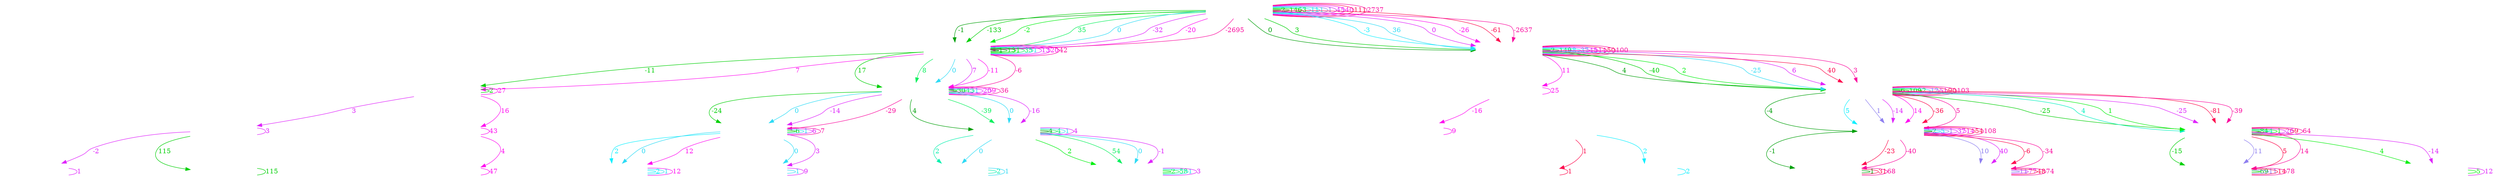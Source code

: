 digraph G{
	1[shape=plaintext, image="../results/visualizeCCAOnPheno/STAGE00DATA/png/1.png",label="",fixedsize=true,width=2,fontcolor="#00A00A"]
	2[shape=plaintext, image="../results/visualizeCCAOnPheno/STAGE00DATA/png/2.png",label="",fixedsize=true,width=2,fontcolor="#00A00A"]
	3[shape=plaintext, image="../results/visualizeCCAOnPheno/STAGE00DATA/png/3.png",label="",fixedsize=true,width=2,fontcolor="#00A00A"]
	4[shape=plaintext, image="../results/visualizeCCAOnPheno/STAGE00DATA/png/4.png",label="",fixedsize=true,width=2,fontcolor="#00A00A"]
	5[shape=plaintext, image="../results/visualizeCCAOnPheno/STAGE00DATA/png/5.png",label="",fixedsize=true,width=2,fontcolor="#00A00A"]
	6[shape=plaintext, image="../results/visualizeCCAOnPheno/STAGE00DATA/png/6.png",label="",fixedsize=true,width=2,fontcolor="#00A00A"]
	7[shape=plaintext, image="../results/visualizeCCAOnPheno/STAGE00DATA/png/7.png",label="",fixedsize=true,width=2,fontcolor="#00A00A"]
	8[shape=plaintext, image="../results/visualizeCCAOnPheno/STAGE00DATA/png/8.png",label="",fixedsize=true,width=2,fontcolor="#00A00A"]
	9[shape=plaintext, image="../results/visualizeCCAOnPheno/STAGE00DATA/png/9.png",label="",fixedsize=true,width=2,fontcolor="#00A00A"]
	10[shape=plaintext, image="../results/visualizeCCAOnPheno/STAGE00DATA/png/10.png",label="",fixedsize=true,width=2,fontcolor="#00A00A"]
	11[shape=plaintext, image="../results/visualizeCCAOnPheno/STAGE00DATA/png/11.png",label="",fixedsize=true,width=2,fontcolor="#00A00A"]
	12[shape=plaintext, image="../results/visualizeCCAOnPheno/STAGE00DATA/png/12.png",label="",fixedsize=true,width=2,fontcolor="#00A00A"]
	13[shape=plaintext, image="../results/visualizeCCAOnPheno/STAGE00DATA/png/13.png",label="",fixedsize=true,width=2,fontcolor="#00A00A"]
	14[shape=plaintext, image="../results/visualizeCCAOnPheno/STAGE00DATA/png/14.png",label="",fixedsize=true,width=2,fontcolor="#00A00A"]
	15[shape=plaintext, image="../results/visualizeCCAOnPheno/STAGE00DATA/png/15.png",label="",fixedsize=true,width=2,fontcolor="#00A00A"]
	16[shape=plaintext, image="../results/visualizeCCAOnPheno/STAGE00DATA/png/16.png",label="",fixedsize=true,width=2,fontcolor="#00A00A"]
	17[shape=plaintext, image="../results/visualizeCCAOnPheno/STAGE00DATA/png/17.png",label="",fixedsize=true,width=2,fontcolor="#00A00A"]
	18[shape=plaintext, image="../results/visualizeCCAOnPheno/STAGE00DATA/png/18.png",label="",fixedsize=true,width=2,fontcolor="#00A00A"]
	19[shape=plaintext, image="../results/visualizeCCAOnPheno/STAGE00DATA/png/19.png",label="",fixedsize=true,width=2,fontcolor="#00A00A"]
	20[shape=plaintext, image="../results/visualizeCCAOnPheno/STAGE00DATA/png/20.png",label="",fixedsize=true,width=2,fontcolor="#00A00A"]
	21[shape=plaintext, image="../results/visualizeCCAOnPheno/STAGE00DATA/png/21.png",label="",fixedsize=true,width=2,fontcolor="#00A00A"]
	22[shape=plaintext, image="../results/visualizeCCAOnPheno/STAGE00DATA/png/22.png",label="",fixedsize=true,width=2,fontcolor="#00A00A"]
	23[shape=plaintext, image="../results/visualizeCCAOnPheno/STAGE00DATA/png/23.png",label="",fixedsize=true,width=2,fontcolor="#00A00A"]
	24[shape=plaintext, image="../results/visualizeCCAOnPheno/STAGE00DATA/png/24.png",label="",fixedsize=true,width=2,fontcolor="#00A00A"]
	25[shape=plaintext, image="../results/visualizeCCAOnPheno/STAGE00DATA/png/25.png",label="",fixedsize=true,width=2,fontcolor="#00A00A"]
	26[shape=plaintext, image="../results/visualizeCCAOnPheno/STAGE00DATA/png/26.png",label="",fixedsize=true,width=2,fontcolor="#00A00A"]
	27[shape=plaintext, image="../results/visualizeCCAOnPheno/STAGE00DATA/png/27.png",label="",fixedsize=true,width=2,fontcolor="#00A00A"]
	28[shape=plaintext, image="../results/visualizeCCAOnPheno/STAGE00DATA/png/28.png",label="",fixedsize=true,width=2,fontcolor="#00A00A"]
	29[shape=plaintext, image="../results/visualizeCCAOnPheno/STAGE00DATA/png/29.png",label="",fixedsize=true,width=2,fontcolor="#00A00A"]
	30[shape=plaintext, image="../results/visualizeCCAOnPheno/STAGE00DATA/png/30.png",label="",fixedsize=true,width=2,fontcolor="#00A00A"]
	31[shape=plaintext, image="../results/visualizeCCAOnPheno/STAGE00DATA/png/31.png",label="",fixedsize=true,width=2,fontcolor="#00A00A"]
	1->1[label="2", color="#00A00A", fontcolor="#00A00A",arrowhead=none]
	1->2[style=invis]
	1->2[label="-1", color="#00A00A", fontcolor="#00A00A"]
	2->2[label="1", color="#00A00A", fontcolor="#00A00A",arrowhead=none]
	1->3[style=invis]
	1->3[label="0", color="#00A00A", fontcolor="#00A00A"]
	3->3[label="2", color="#00A00A", fontcolor="#00A00A",arrowhead=none]
	2->4[style=invis]
	2->5[style=invis]
	3->6[style=invis]
	3->7[style=invis]
	3->7[label="4", color="#00A00A", fontcolor="#00A00A"]
	7->7[label="6", color="#00A00A", fontcolor="#00A00A",arrowhead=none]
	4->8[style=invis]
	4->9[style=invis]
	5->10[style=invis]
	5->11[style=invis]
	5->11[label="4", color="#00A00A", fontcolor="#00A00A"]
	11->11[label="4", color="#00A00A", fontcolor="#00A00A",arrowhead=none]
	6->12[style=invis]
	6->13[style=invis]
	7->14[style=invis]
	7->14[label="-4", color="#00A00A", fontcolor="#00A00A"]
	14->14[label="2", color="#00A00A", fontcolor="#00A00A",arrowhead=none]
	7->15[style=invis]
	8->16[style=invis]
	8->17[style=invis]
	9->18[style=invis]
	9->19[style=invis]
	10->20[style=invis]
	10->21[style=invis]
	11->22[style=invis]
	11->23[style=invis]
	12->24[style=invis]
	12->25[style=invis]
	13->26[style=invis]
	13->27[style=invis]
	14->28[style=invis]
	14->28[label="-1", color="#00A00A", fontcolor="#00A00A"]
	28->28[label="1", color="#00A00A", fontcolor="#00A00A",arrowhead=none]
	14->29[style=invis]
	15->30[style=invis]
	15->31[style=invis]
	1[shape=plaintext, image="../results/visualizeCCAOnPheno/STAGE00DATA/png/1.png",label="",fixedsize=true,width=2,fontcolor="#00D005"]
	2[shape=plaintext, image="../results/visualizeCCAOnPheno/STAGE00DATA/png/2.png",label="",fixedsize=true,width=2,fontcolor="#00D005"]
	3[shape=plaintext, image="../results/visualizeCCAOnPheno/STAGE00DATA/png/3.png",label="",fixedsize=true,width=2,fontcolor="#00D005"]
	4[shape=plaintext, image="../results/visualizeCCAOnPheno/STAGE00DATA/png/4.png",label="",fixedsize=true,width=2,fontcolor="#00D005"]
	5[shape=plaintext, image="../results/visualizeCCAOnPheno/STAGE00DATA/png/5.png",label="",fixedsize=true,width=2,fontcolor="#00D005"]
	6[shape=plaintext, image="../results/visualizeCCAOnPheno/STAGE00DATA/png/6.png",label="",fixedsize=true,width=2,fontcolor="#00D005"]
	7[shape=plaintext, image="../results/visualizeCCAOnPheno/STAGE00DATA/png/7.png",label="",fixedsize=true,width=2,fontcolor="#00D005"]
	8[shape=plaintext, image="../results/visualizeCCAOnPheno/STAGE00DATA/png/8.png",label="",fixedsize=true,width=2,fontcolor="#00D005"]
	9[shape=plaintext, image="../results/visualizeCCAOnPheno/STAGE00DATA/png/9.png",label="",fixedsize=true,width=2,fontcolor="#00D005"]
	10[shape=plaintext, image="../results/visualizeCCAOnPheno/STAGE00DATA/png/10.png",label="",fixedsize=true,width=2,fontcolor="#00D005"]
	11[shape=plaintext, image="../results/visualizeCCAOnPheno/STAGE00DATA/png/11.png",label="",fixedsize=true,width=2,fontcolor="#00D005"]
	12[shape=plaintext, image="../results/visualizeCCAOnPheno/STAGE00DATA/png/12.png",label="",fixedsize=true,width=2,fontcolor="#00D005"]
	13[shape=plaintext, image="../results/visualizeCCAOnPheno/STAGE00DATA/png/13.png",label="",fixedsize=true,width=2,fontcolor="#00D005"]
	14[shape=plaintext, image="../results/visualizeCCAOnPheno/STAGE00DATA/png/14.png",label="",fixedsize=true,width=2,fontcolor="#00D005"]
	15[shape=plaintext, image="../results/visualizeCCAOnPheno/STAGE00DATA/png/15.png",label="",fixedsize=true,width=2,fontcolor="#00D005"]
	16[shape=plaintext, image="../results/visualizeCCAOnPheno/STAGE00DATA/png/16.png",label="",fixedsize=true,width=2,fontcolor="#00D005"]
	17[shape=plaintext, image="../results/visualizeCCAOnPheno/STAGE00DATA/png/17.png",label="",fixedsize=true,width=2,fontcolor="#00D005"]
	18[shape=plaintext, image="../results/visualizeCCAOnPheno/STAGE00DATA/png/18.png",label="",fixedsize=true,width=2,fontcolor="#00D005"]
	19[shape=plaintext, image="../results/visualizeCCAOnPheno/STAGE00DATA/png/19.png",label="",fixedsize=true,width=2,fontcolor="#00D005"]
	20[shape=plaintext, image="../results/visualizeCCAOnPheno/STAGE00DATA/png/20.png",label="",fixedsize=true,width=2,fontcolor="#00D005"]
	21[shape=plaintext, image="../results/visualizeCCAOnPheno/STAGE00DATA/png/21.png",label="",fixedsize=true,width=2,fontcolor="#00D005"]
	22[shape=plaintext, image="../results/visualizeCCAOnPheno/STAGE00DATA/png/22.png",label="",fixedsize=true,width=2,fontcolor="#00D005"]
	23[shape=plaintext, image="../results/visualizeCCAOnPheno/STAGE00DATA/png/23.png",label="",fixedsize=true,width=2,fontcolor="#00D005"]
	24[shape=plaintext, image="../results/visualizeCCAOnPheno/STAGE00DATA/png/24.png",label="",fixedsize=true,width=2,fontcolor="#00D005"]
	25[shape=plaintext, image="../results/visualizeCCAOnPheno/STAGE00DATA/png/25.png",label="",fixedsize=true,width=2,fontcolor="#00D005"]
	26[shape=plaintext, image="../results/visualizeCCAOnPheno/STAGE00DATA/png/26.png",label="",fixedsize=true,width=2,fontcolor="#00D005"]
	27[shape=plaintext, image="../results/visualizeCCAOnPheno/STAGE00DATA/png/27.png",label="",fixedsize=true,width=2,fontcolor="#00D005"]
	28[shape=plaintext, image="../results/visualizeCCAOnPheno/STAGE00DATA/png/28.png",label="",fixedsize=true,width=2,fontcolor="#00D005"]
	29[shape=plaintext, image="../results/visualizeCCAOnPheno/STAGE00DATA/png/29.png",label="",fixedsize=true,width=2,fontcolor="#00D005"]
	30[shape=plaintext, image="../results/visualizeCCAOnPheno/STAGE00DATA/png/30.png",label="",fixedsize=true,width=2,fontcolor="#00D005"]
	31[shape=plaintext, image="../results/visualizeCCAOnPheno/STAGE00DATA/png/31.png",label="",fixedsize=true,width=2,fontcolor="#00D005"]
	1->1[label="146", color="#00D005", fontcolor="#00D005",arrowhead=none]
	1->2[style=invis]
	1->2[label="-133", color="#00D005", fontcolor="#00D005"]
	2->2[label="13", color="#00D005", fontcolor="#00D005",arrowhead=none]
	1->3[style=invis]
	1->3[label="3", color="#00D005", fontcolor="#00D005"]
	3->3[label="149", color="#00D005", fontcolor="#00D005",arrowhead=none]
	2->4[style=invis]
	2->4[label="-11", color="#00D005", fontcolor="#00D005"]
	4->4[label="2", color="#00D005", fontcolor="#00D005",arrowhead=none]
	2->5[style=invis]
	2->5[label="17", color="#00D005", fontcolor="#00D005"]
	5->5[label="30", color="#00D005", fontcolor="#00D005",arrowhead=none]
	3->6[style=invis]
	3->7[style=invis]
	3->7[label="-40", color="#00D005", fontcolor="#00D005"]
	7->7[label="109", color="#00D005", fontcolor="#00D005",arrowhead=none]
	4->8[style=invis]
	4->9[style=invis]
	5->10[style=invis]
	5->10[label="-24", color="#00D005", fontcolor="#00D005"]
	10->10[label="6", color="#00D005", fontcolor="#00D005",arrowhead=none]
	5->11[style=invis]
	6->12[style=invis]
	6->13[style=invis]
	7->14[style=invis]
	7->15[style=invis]
	7->15[label="-25", color="#00D005", fontcolor="#00D005"]
	15->15[label="84", color="#00D005", fontcolor="#00D005",arrowhead=none]
	8->16[style=invis]
	8->17[style=invis]
	8->17[label="115", color="#00D005", fontcolor="#00D005"]
	17->17[label="115", color="#00D005", fontcolor="#00D005",arrowhead=none]
	9->18[style=invis]
	9->19[style=invis]
	10->20[style=invis]
	10->21[style=invis]
	11->22[style=invis]
	11->23[style=invis]
	12->24[style=invis]
	12->25[style=invis]
	13->26[style=invis]
	13->27[style=invis]
	14->28[style=invis]
	14->29[style=invis]
	15->30[style=invis]
	15->30[label="-15", color="#00D005", fontcolor="#00D005"]
	30->30[label="69", color="#00D005", fontcolor="#00D005",arrowhead=none]
	15->31[style=invis]
	1[shape=plaintext, image="../results/visualizeCCAOnPheno/STAGE00DATA/png/1.png",label="",fixedsize=true,width=2,fontcolor="#00F00F"]
	2[shape=plaintext, image="../results/visualizeCCAOnPheno/STAGE00DATA/png/2.png",label="",fixedsize=true,width=2,fontcolor="#00F00F"]
	3[shape=plaintext, image="../results/visualizeCCAOnPheno/STAGE00DATA/png/3.png",label="",fixedsize=true,width=2,fontcolor="#00F00F"]
	4[shape=plaintext, image="../results/visualizeCCAOnPheno/STAGE00DATA/png/4.png",label="",fixedsize=true,width=2,fontcolor="#00F00F"]
	5[shape=plaintext, image="../results/visualizeCCAOnPheno/STAGE00DATA/png/5.png",label="",fixedsize=true,width=2,fontcolor="#00F00F"]
	6[shape=plaintext, image="../results/visualizeCCAOnPheno/STAGE00DATA/png/6.png",label="",fixedsize=true,width=2,fontcolor="#00F00F"]
	7[shape=plaintext, image="../results/visualizeCCAOnPheno/STAGE00DATA/png/7.png",label="",fixedsize=true,width=2,fontcolor="#00F00F"]
	8[shape=plaintext, image="../results/visualizeCCAOnPheno/STAGE00DATA/png/8.png",label="",fixedsize=true,width=2,fontcolor="#00F00F"]
	9[shape=plaintext, image="../results/visualizeCCAOnPheno/STAGE00DATA/png/9.png",label="",fixedsize=true,width=2,fontcolor="#00F00F"]
	10[shape=plaintext, image="../results/visualizeCCAOnPheno/STAGE00DATA/png/10.png",label="",fixedsize=true,width=2,fontcolor="#00F00F"]
	11[shape=plaintext, image="../results/visualizeCCAOnPheno/STAGE00DATA/png/11.png",label="",fixedsize=true,width=2,fontcolor="#00F00F"]
	12[shape=plaintext, image="../results/visualizeCCAOnPheno/STAGE00DATA/png/12.png",label="",fixedsize=true,width=2,fontcolor="#00F00F"]
	13[shape=plaintext, image="../results/visualizeCCAOnPheno/STAGE00DATA/png/13.png",label="",fixedsize=true,width=2,fontcolor="#00F00F"]
	14[shape=plaintext, image="../results/visualizeCCAOnPheno/STAGE00DATA/png/14.png",label="",fixedsize=true,width=2,fontcolor="#00F00F"]
	15[shape=plaintext, image="../results/visualizeCCAOnPheno/STAGE00DATA/png/15.png",label="",fixedsize=true,width=2,fontcolor="#00F00F"]
	16[shape=plaintext, image="../results/visualizeCCAOnPheno/STAGE00DATA/png/16.png",label="",fixedsize=true,width=2,fontcolor="#00F00F"]
	17[shape=plaintext, image="../results/visualizeCCAOnPheno/STAGE00DATA/png/17.png",label="",fixedsize=true,width=2,fontcolor="#00F00F"]
	18[shape=plaintext, image="../results/visualizeCCAOnPheno/STAGE00DATA/png/18.png",label="",fixedsize=true,width=2,fontcolor="#00F00F"]
	19[shape=plaintext, image="../results/visualizeCCAOnPheno/STAGE00DATA/png/19.png",label="",fixedsize=true,width=2,fontcolor="#00F00F"]
	20[shape=plaintext, image="../results/visualizeCCAOnPheno/STAGE00DATA/png/20.png",label="",fixedsize=true,width=2,fontcolor="#00F00F"]
	21[shape=plaintext, image="../results/visualizeCCAOnPheno/STAGE00DATA/png/21.png",label="",fixedsize=true,width=2,fontcolor="#00F00F"]
	22[shape=plaintext, image="../results/visualizeCCAOnPheno/STAGE00DATA/png/22.png",label="",fixedsize=true,width=2,fontcolor="#00F00F"]
	23[shape=plaintext, image="../results/visualizeCCAOnPheno/STAGE00DATA/png/23.png",label="",fixedsize=true,width=2,fontcolor="#00F00F"]
	24[shape=plaintext, image="../results/visualizeCCAOnPheno/STAGE00DATA/png/24.png",label="",fixedsize=true,width=2,fontcolor="#00F00F"]
	25[shape=plaintext, image="../results/visualizeCCAOnPheno/STAGE00DATA/png/25.png",label="",fixedsize=true,width=2,fontcolor="#00F00F"]
	26[shape=plaintext, image="../results/visualizeCCAOnPheno/STAGE00DATA/png/26.png",label="",fixedsize=true,width=2,fontcolor="#00F00F"]
	27[shape=plaintext, image="../results/visualizeCCAOnPheno/STAGE00DATA/png/27.png",label="",fixedsize=true,width=2,fontcolor="#00F00F"]
	28[shape=plaintext, image="../results/visualizeCCAOnPheno/STAGE00DATA/png/28.png",label="",fixedsize=true,width=2,fontcolor="#00F00F"]
	29[shape=plaintext, image="../results/visualizeCCAOnPheno/STAGE00DATA/png/29.png",label="",fixedsize=true,width=2,fontcolor="#00F00F"]
	30[shape=plaintext, image="../results/visualizeCCAOnPheno/STAGE00DATA/png/30.png",label="",fixedsize=true,width=2,fontcolor="#00F00F"]
	31[shape=plaintext, image="../results/visualizeCCAOnPheno/STAGE00DATA/png/31.png",label="",fixedsize=true,width=2,fontcolor="#00F00F"]
	1->1[label="3", color="#00F00F", fontcolor="#00F00F",arrowhead=none]
	1->2[style=invis]
	1->2[label="-2", color="#00F00F", fontcolor="#00F00F"]
	2->2[label="1", color="#00F00F", fontcolor="#00F00F",arrowhead=none]
	1->3[style=invis]
	2->4[style=invis]
	2->5[style=invis]
	3->6[style=invis]
	3->7[style=invis]
	3->7[label="2", color="#00F00F", fontcolor="#00F00F"]
	7->7[label="2", color="#00F00F", fontcolor="#00F00F",arrowhead=none]
	4->8[style=invis]
	4->9[style=invis]
	5->10[style=invis]
	5->11[style=invis]
	6->12[style=invis]
	6->13[style=invis]
	7->14[style=invis]
	7->15[style=invis]
	8->16[style=invis]
	8->17[style=invis]
	9->18[style=invis]
	9->19[style=invis]
	10->20[style=invis]
	10->21[style=invis]
	11->22[style=invis]
	11->23[style=invis]
	11->23[label="2", color="#00F00F", fontcolor="#00F00F"]
	23->23[label="2", color="#00F00F", fontcolor="#00F00F",arrowhead=none]
	12->24[style=invis]
	12->25[style=invis]
	13->26[style=invis]
	13->27[style=invis]
	14->28[style=invis]
	14->29[style=invis]
	15->30[style=invis]
	15->31[style=invis]
	1[shape=plaintext, image="../results/visualizeCCAOnPheno/STAGE00DATA/png/1.png",label="",fixedsize=true,width=2,fontcolor="#02F0BF"]
	2[shape=plaintext, image="../results/visualizeCCAOnPheno/STAGE00DATA/png/2.png",label="",fixedsize=true,width=2,fontcolor="#02F0BF"]
	3[shape=plaintext, image="../results/visualizeCCAOnPheno/STAGE00DATA/png/3.png",label="",fixedsize=true,width=2,fontcolor="#02F0BF"]
	4[shape=plaintext, image="../results/visualizeCCAOnPheno/STAGE00DATA/png/4.png",label="",fixedsize=true,width=2,fontcolor="#02F0BF"]
	5[shape=plaintext, image="../results/visualizeCCAOnPheno/STAGE00DATA/png/5.png",label="",fixedsize=true,width=2,fontcolor="#02F0BF"]
	6[shape=plaintext, image="../results/visualizeCCAOnPheno/STAGE00DATA/png/6.png",label="",fixedsize=true,width=2,fontcolor="#02F0BF"]
	7[shape=plaintext, image="../results/visualizeCCAOnPheno/STAGE00DATA/png/7.png",label="",fixedsize=true,width=2,fontcolor="#02F0BF"]
	8[shape=plaintext, image="../results/visualizeCCAOnPheno/STAGE00DATA/png/8.png",label="",fixedsize=true,width=2,fontcolor="#02F0BF"]
	9[shape=plaintext, image="../results/visualizeCCAOnPheno/STAGE00DATA/png/9.png",label="",fixedsize=true,width=2,fontcolor="#02F0BF"]
	10[shape=plaintext, image="../results/visualizeCCAOnPheno/STAGE00DATA/png/10.png",label="",fixedsize=true,width=2,fontcolor="#02F0BF"]
	11[shape=plaintext, image="../results/visualizeCCAOnPheno/STAGE00DATA/png/11.png",label="",fixedsize=true,width=2,fontcolor="#02F0BF"]
	12[shape=plaintext, image="../results/visualizeCCAOnPheno/STAGE00DATA/png/12.png",label="",fixedsize=true,width=2,fontcolor="#02F0BF"]
	13[shape=plaintext, image="../results/visualizeCCAOnPheno/STAGE00DATA/png/13.png",label="",fixedsize=true,width=2,fontcolor="#02F0BF"]
	14[shape=plaintext, image="../results/visualizeCCAOnPheno/STAGE00DATA/png/14.png",label="",fixedsize=true,width=2,fontcolor="#02F0BF"]
	15[shape=plaintext, image="../results/visualizeCCAOnPheno/STAGE00DATA/png/15.png",label="",fixedsize=true,width=2,fontcolor="#02F0BF"]
	16[shape=plaintext, image="../results/visualizeCCAOnPheno/STAGE00DATA/png/16.png",label="",fixedsize=true,width=2,fontcolor="#02F0BF"]
	17[shape=plaintext, image="../results/visualizeCCAOnPheno/STAGE00DATA/png/17.png",label="",fixedsize=true,width=2,fontcolor="#02F0BF"]
	18[shape=plaintext, image="../results/visualizeCCAOnPheno/STAGE00DATA/png/18.png",label="",fixedsize=true,width=2,fontcolor="#02F0BF"]
	19[shape=plaintext, image="../results/visualizeCCAOnPheno/STAGE00DATA/png/19.png",label="",fixedsize=true,width=2,fontcolor="#02F0BF"]
	20[shape=plaintext, image="../results/visualizeCCAOnPheno/STAGE00DATA/png/20.png",label="",fixedsize=true,width=2,fontcolor="#02F0BF"]
	21[shape=plaintext, image="../results/visualizeCCAOnPheno/STAGE00DATA/png/21.png",label="",fixedsize=true,width=2,fontcolor="#02F0BF"]
	22[shape=plaintext, image="../results/visualizeCCAOnPheno/STAGE00DATA/png/22.png",label="",fixedsize=true,width=2,fontcolor="#02F0BF"]
	23[shape=plaintext, image="../results/visualizeCCAOnPheno/STAGE00DATA/png/23.png",label="",fixedsize=true,width=2,fontcolor="#02F0BF"]
	24[shape=plaintext, image="../results/visualizeCCAOnPheno/STAGE00DATA/png/24.png",label="",fixedsize=true,width=2,fontcolor="#02F0BF"]
	25[shape=plaintext, image="../results/visualizeCCAOnPheno/STAGE00DATA/png/25.png",label="",fixedsize=true,width=2,fontcolor="#02F0BF"]
	26[shape=plaintext, image="../results/visualizeCCAOnPheno/STAGE00DATA/png/26.png",label="",fixedsize=true,width=2,fontcolor="#02F0BF"]
	27[shape=plaintext, image="../results/visualizeCCAOnPheno/STAGE00DATA/png/27.png",label="",fixedsize=true,width=2,fontcolor="#02F0BF"]
	28[shape=plaintext, image="../results/visualizeCCAOnPheno/STAGE00DATA/png/28.png",label="",fixedsize=true,width=2,fontcolor="#02F0BF"]
	29[shape=plaintext, image="../results/visualizeCCAOnPheno/STAGE00DATA/png/29.png",label="",fixedsize=true,width=2,fontcolor="#02F0BF"]
	30[shape=plaintext, image="../results/visualizeCCAOnPheno/STAGE00DATA/png/30.png",label="",fixedsize=true,width=2,fontcolor="#02F0BF"]
	31[shape=plaintext, image="../results/visualizeCCAOnPheno/STAGE00DATA/png/31.png",label="",fixedsize=true,width=2,fontcolor="#02F0BF"]
	1->2[style=invis]
	1->3[style=invis]
	2->4[style=invis]
	2->5[style=invis]
	3->6[style=invis]
	3->7[style=invis]
	4->8[style=invis]
	4->9[style=invis]
	5->10[style=invis]
	5->11[style=invis]
	6->12[style=invis]
	6->13[style=invis]
	7->14[style=invis]
	7->15[style=invis]
	7->15[label="4", color="#02F0BF", fontcolor="#02F0BF"]
	15->15[label="4", color="#02F0BF", fontcolor="#02F0BF",arrowhead=none]
	8->16[style=invis]
	8->17[style=invis]
	9->18[style=invis]
	9->19[style=invis]
	10->20[style=invis]
	10->21[style=invis]
	11->22[style=invis]
	11->23[style=invis]
	12->24[style=invis]
	12->25[style=invis]
	13->26[style=invis]
	13->27[style=invis]
	14->28[style=invis]
	14->29[style=invis]
	15->30[style=invis]
	15->31[style=invis]
	1[shape=plaintext, image="../results/visualizeCCAOnPheno/STAGE00DATA/png/1.png",label="",fixedsize=true,width=2,fontcolor="#08F00F"]
	2[shape=plaintext, image="../results/visualizeCCAOnPheno/STAGE00DATA/png/2.png",label="",fixedsize=true,width=2,fontcolor="#08F00F"]
	3[shape=plaintext, image="../results/visualizeCCAOnPheno/STAGE00DATA/png/3.png",label="",fixedsize=true,width=2,fontcolor="#08F00F"]
	4[shape=plaintext, image="../results/visualizeCCAOnPheno/STAGE00DATA/png/4.png",label="",fixedsize=true,width=2,fontcolor="#08F00F"]
	5[shape=plaintext, image="../results/visualizeCCAOnPheno/STAGE00DATA/png/5.png",label="",fixedsize=true,width=2,fontcolor="#08F00F"]
	6[shape=plaintext, image="../results/visualizeCCAOnPheno/STAGE00DATA/png/6.png",label="",fixedsize=true,width=2,fontcolor="#08F00F"]
	7[shape=plaintext, image="../results/visualizeCCAOnPheno/STAGE00DATA/png/7.png",label="",fixedsize=true,width=2,fontcolor="#08F00F"]
	8[shape=plaintext, image="../results/visualizeCCAOnPheno/STAGE00DATA/png/8.png",label="",fixedsize=true,width=2,fontcolor="#08F00F"]
	9[shape=plaintext, image="../results/visualizeCCAOnPheno/STAGE00DATA/png/9.png",label="",fixedsize=true,width=2,fontcolor="#08F00F"]
	10[shape=plaintext, image="../results/visualizeCCAOnPheno/STAGE00DATA/png/10.png",label="",fixedsize=true,width=2,fontcolor="#08F00F"]
	11[shape=plaintext, image="../results/visualizeCCAOnPheno/STAGE00DATA/png/11.png",label="",fixedsize=true,width=2,fontcolor="#08F00F"]
	12[shape=plaintext, image="../results/visualizeCCAOnPheno/STAGE00DATA/png/12.png",label="",fixedsize=true,width=2,fontcolor="#08F00F"]
	13[shape=plaintext, image="../results/visualizeCCAOnPheno/STAGE00DATA/png/13.png",label="",fixedsize=true,width=2,fontcolor="#08F00F"]
	14[shape=plaintext, image="../results/visualizeCCAOnPheno/STAGE00DATA/png/14.png",label="",fixedsize=true,width=2,fontcolor="#08F00F"]
	15[shape=plaintext, image="../results/visualizeCCAOnPheno/STAGE00DATA/png/15.png",label="",fixedsize=true,width=2,fontcolor="#08F00F"]
	16[shape=plaintext, image="../results/visualizeCCAOnPheno/STAGE00DATA/png/16.png",label="",fixedsize=true,width=2,fontcolor="#08F00F"]
	17[shape=plaintext, image="../results/visualizeCCAOnPheno/STAGE00DATA/png/17.png",label="",fixedsize=true,width=2,fontcolor="#08F00F"]
	18[shape=plaintext, image="../results/visualizeCCAOnPheno/STAGE00DATA/png/18.png",label="",fixedsize=true,width=2,fontcolor="#08F00F"]
	19[shape=plaintext, image="../results/visualizeCCAOnPheno/STAGE00DATA/png/19.png",label="",fixedsize=true,width=2,fontcolor="#08F00F"]
	20[shape=plaintext, image="../results/visualizeCCAOnPheno/STAGE00DATA/png/20.png",label="",fixedsize=true,width=2,fontcolor="#08F00F"]
	21[shape=plaintext, image="../results/visualizeCCAOnPheno/STAGE00DATA/png/21.png",label="",fixedsize=true,width=2,fontcolor="#08F00F"]
	22[shape=plaintext, image="../results/visualizeCCAOnPheno/STAGE00DATA/png/22.png",label="",fixedsize=true,width=2,fontcolor="#08F00F"]
	23[shape=plaintext, image="../results/visualizeCCAOnPheno/STAGE00DATA/png/23.png",label="",fixedsize=true,width=2,fontcolor="#08F00F"]
	24[shape=plaintext, image="../results/visualizeCCAOnPheno/STAGE00DATA/png/24.png",label="",fixedsize=true,width=2,fontcolor="#08F00F"]
	25[shape=plaintext, image="../results/visualizeCCAOnPheno/STAGE00DATA/png/25.png",label="",fixedsize=true,width=2,fontcolor="#08F00F"]
	26[shape=plaintext, image="../results/visualizeCCAOnPheno/STAGE00DATA/png/26.png",label="",fixedsize=true,width=2,fontcolor="#08F00F"]
	27[shape=plaintext, image="../results/visualizeCCAOnPheno/STAGE00DATA/png/27.png",label="",fixedsize=true,width=2,fontcolor="#08F00F"]
	28[shape=plaintext, image="../results/visualizeCCAOnPheno/STAGE00DATA/png/28.png",label="",fixedsize=true,width=2,fontcolor="#08F00F"]
	29[shape=plaintext, image="../results/visualizeCCAOnPheno/STAGE00DATA/png/29.png",label="",fixedsize=true,width=2,fontcolor="#08F00F"]
	30[shape=plaintext, image="../results/visualizeCCAOnPheno/STAGE00DATA/png/30.png",label="",fixedsize=true,width=2,fontcolor="#08F00F"]
	31[shape=plaintext, image="../results/visualizeCCAOnPheno/STAGE00DATA/png/31.png",label="",fixedsize=true,width=2,fontcolor="#08F00F"]
	1->2[style=invis]
	1->3[style=invis]
	2->4[style=invis]
	2->5[style=invis]
	3->6[style=invis]
	3->7[style=invis]
	4->8[style=invis]
	4->9[style=invis]
	5->10[style=invis]
	5->11[style=invis]
	6->12[style=invis]
	6->13[style=invis]
	7->14[style=invis]
	7->15[style=invis]
	7->15[label="1", color="#08F00F", fontcolor="#08F00F"]
	15->15[label="1", color="#08F00F", fontcolor="#08F00F",arrowhead=none]
	8->16[style=invis]
	8->17[style=invis]
	9->18[style=invis]
	9->19[style=invis]
	10->20[style=invis]
	10->21[style=invis]
	11->22[style=invis]
	11->23[style=invis]
	12->24[style=invis]
	12->25[style=invis]
	13->26[style=invis]
	13->27[style=invis]
	14->28[style=invis]
	14->29[style=invis]
	15->30[style=invis]
	15->31[style=invis]
	15->31[label="4", color="#08F00F", fontcolor="#08F00F"]
	31->31[label="5", color="#08F00F", fontcolor="#08F00F",arrowhead=none]
	1[shape=plaintext, image="../results/visualizeCCAOnPheno/STAGE00DATA/png/1.png",label="",fixedsize=true,width=2,fontcolor="#0AF0AF"]
	2[shape=plaintext, image="../results/visualizeCCAOnPheno/STAGE00DATA/png/2.png",label="",fixedsize=true,width=2,fontcolor="#0AF0AF"]
	3[shape=plaintext, image="../results/visualizeCCAOnPheno/STAGE00DATA/png/3.png",label="",fixedsize=true,width=2,fontcolor="#0AF0AF"]
	4[shape=plaintext, image="../results/visualizeCCAOnPheno/STAGE00DATA/png/4.png",label="",fixedsize=true,width=2,fontcolor="#0AF0AF"]
	5[shape=plaintext, image="../results/visualizeCCAOnPheno/STAGE00DATA/png/5.png",label="",fixedsize=true,width=2,fontcolor="#0AF0AF"]
	6[shape=plaintext, image="../results/visualizeCCAOnPheno/STAGE00DATA/png/6.png",label="",fixedsize=true,width=2,fontcolor="#0AF0AF"]
	7[shape=plaintext, image="../results/visualizeCCAOnPheno/STAGE00DATA/png/7.png",label="",fixedsize=true,width=2,fontcolor="#0AF0AF"]
	8[shape=plaintext, image="../results/visualizeCCAOnPheno/STAGE00DATA/png/8.png",label="",fixedsize=true,width=2,fontcolor="#0AF0AF"]
	9[shape=plaintext, image="../results/visualizeCCAOnPheno/STAGE00DATA/png/9.png",label="",fixedsize=true,width=2,fontcolor="#0AF0AF"]
	10[shape=plaintext, image="../results/visualizeCCAOnPheno/STAGE00DATA/png/10.png",label="",fixedsize=true,width=2,fontcolor="#0AF0AF"]
	11[shape=plaintext, image="../results/visualizeCCAOnPheno/STAGE00DATA/png/11.png",label="",fixedsize=true,width=2,fontcolor="#0AF0AF"]
	12[shape=plaintext, image="../results/visualizeCCAOnPheno/STAGE00DATA/png/12.png",label="",fixedsize=true,width=2,fontcolor="#0AF0AF"]
	13[shape=plaintext, image="../results/visualizeCCAOnPheno/STAGE00DATA/png/13.png",label="",fixedsize=true,width=2,fontcolor="#0AF0AF"]
	14[shape=plaintext, image="../results/visualizeCCAOnPheno/STAGE00DATA/png/14.png",label="",fixedsize=true,width=2,fontcolor="#0AF0AF"]
	15[shape=plaintext, image="../results/visualizeCCAOnPheno/STAGE00DATA/png/15.png",label="",fixedsize=true,width=2,fontcolor="#0AF0AF"]
	16[shape=plaintext, image="../results/visualizeCCAOnPheno/STAGE00DATA/png/16.png",label="",fixedsize=true,width=2,fontcolor="#0AF0AF"]
	17[shape=plaintext, image="../results/visualizeCCAOnPheno/STAGE00DATA/png/17.png",label="",fixedsize=true,width=2,fontcolor="#0AF0AF"]
	18[shape=plaintext, image="../results/visualizeCCAOnPheno/STAGE00DATA/png/18.png",label="",fixedsize=true,width=2,fontcolor="#0AF0AF"]
	19[shape=plaintext, image="../results/visualizeCCAOnPheno/STAGE00DATA/png/19.png",label="",fixedsize=true,width=2,fontcolor="#0AF0AF"]
	20[shape=plaintext, image="../results/visualizeCCAOnPheno/STAGE00DATA/png/20.png",label="",fixedsize=true,width=2,fontcolor="#0AF0AF"]
	21[shape=plaintext, image="../results/visualizeCCAOnPheno/STAGE00DATA/png/21.png",label="",fixedsize=true,width=2,fontcolor="#0AF0AF"]
	22[shape=plaintext, image="../results/visualizeCCAOnPheno/STAGE00DATA/png/22.png",label="",fixedsize=true,width=2,fontcolor="#0AF0AF"]
	23[shape=plaintext, image="../results/visualizeCCAOnPheno/STAGE00DATA/png/23.png",label="",fixedsize=true,width=2,fontcolor="#0AF0AF"]
	24[shape=plaintext, image="../results/visualizeCCAOnPheno/STAGE00DATA/png/24.png",label="",fixedsize=true,width=2,fontcolor="#0AF0AF"]
	25[shape=plaintext, image="../results/visualizeCCAOnPheno/STAGE00DATA/png/25.png",label="",fixedsize=true,width=2,fontcolor="#0AF0AF"]
	26[shape=plaintext, image="../results/visualizeCCAOnPheno/STAGE00DATA/png/26.png",label="",fixedsize=true,width=2,fontcolor="#0AF0AF"]
	27[shape=plaintext, image="../results/visualizeCCAOnPheno/STAGE00DATA/png/27.png",label="",fixedsize=true,width=2,fontcolor="#0AF0AF"]
	28[shape=plaintext, image="../results/visualizeCCAOnPheno/STAGE00DATA/png/28.png",label="",fixedsize=true,width=2,fontcolor="#0AF0AF"]
	29[shape=plaintext, image="../results/visualizeCCAOnPheno/STAGE00DATA/png/29.png",label="",fixedsize=true,width=2,fontcolor="#0AF0AF"]
	30[shape=plaintext, image="../results/visualizeCCAOnPheno/STAGE00DATA/png/30.png",label="",fixedsize=true,width=2,fontcolor="#0AF0AF"]
	31[shape=plaintext, image="../results/visualizeCCAOnPheno/STAGE00DATA/png/31.png",label="",fixedsize=true,width=2,fontcolor="#0AF0AF"]
	1->2[style=invis]
	1->3[style=invis]
	2->4[style=invis]
	2->5[style=invis]
	3->6[style=invis]
	3->7[style=invis]
	4->8[style=invis]
	4->9[style=invis]
	5->10[style=invis]
	5->11[style=invis]
	6->12[style=invis]
	6->13[style=invis]
	7->14[style=invis]
	7->15[style=invis]
	8->16[style=invis]
	8->17[style=invis]
	9->18[style=invis]
	9->19[style=invis]
	10->20[style=invis]
	10->21[style=invis]
	11->22[style=invis]
	11->22[label="2", color="#0AF0AF", fontcolor="#0AF0AF"]
	22->22[label="2", color="#0AF0AF", fontcolor="#0AF0AF",arrowhead=none]
	11->23[style=invis]
	12->24[style=invis]
	12->25[style=invis]
	13->26[style=invis]
	13->27[style=invis]
	14->28[style=invis]
	14->29[style=invis]
	15->30[style=invis]
	15->31[style=invis]
	1[shape=plaintext, image="../results/visualizeCCAOnPheno/STAGE00DATA/png/1.png",label="",fixedsize=true,width=2,fontcolor="#0DF05F"]
	2[shape=plaintext, image="../results/visualizeCCAOnPheno/STAGE00DATA/png/2.png",label="",fixedsize=true,width=2,fontcolor="#0DF05F"]
	3[shape=plaintext, image="../results/visualizeCCAOnPheno/STAGE00DATA/png/3.png",label="",fixedsize=true,width=2,fontcolor="#0DF05F"]
	4[shape=plaintext, image="../results/visualizeCCAOnPheno/STAGE00DATA/png/4.png",label="",fixedsize=true,width=2,fontcolor="#0DF05F"]
	5[shape=plaintext, image="../results/visualizeCCAOnPheno/STAGE00DATA/png/5.png",label="",fixedsize=true,width=2,fontcolor="#0DF05F"]
	6[shape=plaintext, image="../results/visualizeCCAOnPheno/STAGE00DATA/png/6.png",label="",fixedsize=true,width=2,fontcolor="#0DF05F"]
	7[shape=plaintext, image="../results/visualizeCCAOnPheno/STAGE00DATA/png/7.png",label="",fixedsize=true,width=2,fontcolor="#0DF05F"]
	8[shape=plaintext, image="../results/visualizeCCAOnPheno/STAGE00DATA/png/8.png",label="",fixedsize=true,width=2,fontcolor="#0DF05F"]
	9[shape=plaintext, image="../results/visualizeCCAOnPheno/STAGE00DATA/png/9.png",label="",fixedsize=true,width=2,fontcolor="#0DF05F"]
	10[shape=plaintext, image="../results/visualizeCCAOnPheno/STAGE00DATA/png/10.png",label="",fixedsize=true,width=2,fontcolor="#0DF05F"]
	11[shape=plaintext, image="../results/visualizeCCAOnPheno/STAGE00DATA/png/11.png",label="",fixedsize=true,width=2,fontcolor="#0DF05F"]
	12[shape=plaintext, image="../results/visualizeCCAOnPheno/STAGE00DATA/png/12.png",label="",fixedsize=true,width=2,fontcolor="#0DF05F"]
	13[shape=plaintext, image="../results/visualizeCCAOnPheno/STAGE00DATA/png/13.png",label="",fixedsize=true,width=2,fontcolor="#0DF05F"]
	14[shape=plaintext, image="../results/visualizeCCAOnPheno/STAGE00DATA/png/14.png",label="",fixedsize=true,width=2,fontcolor="#0DF05F"]
	15[shape=plaintext, image="../results/visualizeCCAOnPheno/STAGE00DATA/png/15.png",label="",fixedsize=true,width=2,fontcolor="#0DF05F"]
	16[shape=plaintext, image="../results/visualizeCCAOnPheno/STAGE00DATA/png/16.png",label="",fixedsize=true,width=2,fontcolor="#0DF05F"]
	17[shape=plaintext, image="../results/visualizeCCAOnPheno/STAGE00DATA/png/17.png",label="",fixedsize=true,width=2,fontcolor="#0DF05F"]
	18[shape=plaintext, image="../results/visualizeCCAOnPheno/STAGE00DATA/png/18.png",label="",fixedsize=true,width=2,fontcolor="#0DF05F"]
	19[shape=plaintext, image="../results/visualizeCCAOnPheno/STAGE00DATA/png/19.png",label="",fixedsize=true,width=2,fontcolor="#0DF05F"]
	20[shape=plaintext, image="../results/visualizeCCAOnPheno/STAGE00DATA/png/20.png",label="",fixedsize=true,width=2,fontcolor="#0DF05F"]
	21[shape=plaintext, image="../results/visualizeCCAOnPheno/STAGE00DATA/png/21.png",label="",fixedsize=true,width=2,fontcolor="#0DF05F"]
	22[shape=plaintext, image="../results/visualizeCCAOnPheno/STAGE00DATA/png/22.png",label="",fixedsize=true,width=2,fontcolor="#0DF05F"]
	23[shape=plaintext, image="../results/visualizeCCAOnPheno/STAGE00DATA/png/23.png",label="",fixedsize=true,width=2,fontcolor="#0DF05F"]
	24[shape=plaintext, image="../results/visualizeCCAOnPheno/STAGE00DATA/png/24.png",label="",fixedsize=true,width=2,fontcolor="#0DF05F"]
	25[shape=plaintext, image="../results/visualizeCCAOnPheno/STAGE00DATA/png/25.png",label="",fixedsize=true,width=2,fontcolor="#0DF05F"]
	26[shape=plaintext, image="../results/visualizeCCAOnPheno/STAGE00DATA/png/26.png",label="",fixedsize=true,width=2,fontcolor="#0DF05F"]
	27[shape=plaintext, image="../results/visualizeCCAOnPheno/STAGE00DATA/png/27.png",label="",fixedsize=true,width=2,fontcolor="#0DF05F"]
	28[shape=plaintext, image="../results/visualizeCCAOnPheno/STAGE00DATA/png/28.png",label="",fixedsize=true,width=2,fontcolor="#0DF05F"]
	29[shape=plaintext, image="../results/visualizeCCAOnPheno/STAGE00DATA/png/29.png",label="",fixedsize=true,width=2,fontcolor="#0DF05F"]
	30[shape=plaintext, image="../results/visualizeCCAOnPheno/STAGE00DATA/png/30.png",label="",fixedsize=true,width=2,fontcolor="#0DF05F"]
	31[shape=plaintext, image="../results/visualizeCCAOnPheno/STAGE00DATA/png/31.png",label="",fixedsize=true,width=2,fontcolor="#0DF05F"]
	1->2[style=invis]
	1->2[label="35", color="#0DF05F", fontcolor="#0DF05F"]
	2->2[label="35", color="#0DF05F", fontcolor="#0DF05F",arrowhead=none]
	1->3[style=invis]
	2->4[style=invis]
	2->5[style=invis]
	2->5[label="8", color="#0DF05F", fontcolor="#0DF05F"]
	5->5[label="43", color="#0DF05F", fontcolor="#0DF05F",arrowhead=none]
	3->6[style=invis]
	3->7[style=invis]
	4->8[style=invis]
	4->9[style=invis]
	5->10[style=invis]
	5->11[style=invis]
	5->11[label="-39", color="#0DF05F", fontcolor="#0DF05F"]
	11->11[label="4", color="#0DF05F", fontcolor="#0DF05F",arrowhead=none]
	6->12[style=invis]
	6->13[style=invis]
	7->14[style=invis]
	7->15[style=invis]
	8->16[style=invis]
	8->17[style=invis]
	9->18[style=invis]
	9->19[style=invis]
	10->20[style=invis]
	10->21[style=invis]
	11->22[style=invis]
	11->23[style=invis]
	11->23[label="54", color="#0DF05F", fontcolor="#0DF05F"]
	23->23[label="58", color="#0DF05F", fontcolor="#0DF05F",arrowhead=none]
	12->24[style=invis]
	12->25[style=invis]
	13->26[style=invis]
	13->27[style=invis]
	14->28[style=invis]
	14->29[style=invis]
	15->30[style=invis]
	15->31[style=invis]
	1[shape=plaintext, image="../results/visualizeCCAOnPheno/STAGE00DATA/png/1.png",label="",fixedsize=true,width=2,fontcolor="#0FF0FF"]
	2[shape=plaintext, image="../results/visualizeCCAOnPheno/STAGE00DATA/png/2.png",label="",fixedsize=true,width=2,fontcolor="#0FF0FF"]
	3[shape=plaintext, image="../results/visualizeCCAOnPheno/STAGE00DATA/png/3.png",label="",fixedsize=true,width=2,fontcolor="#0FF0FF"]
	4[shape=plaintext, image="../results/visualizeCCAOnPheno/STAGE00DATA/png/4.png",label="",fixedsize=true,width=2,fontcolor="#0FF0FF"]
	5[shape=plaintext, image="../results/visualizeCCAOnPheno/STAGE00DATA/png/5.png",label="",fixedsize=true,width=2,fontcolor="#0FF0FF"]
	6[shape=plaintext, image="../results/visualizeCCAOnPheno/STAGE00DATA/png/6.png",label="",fixedsize=true,width=2,fontcolor="#0FF0FF"]
	7[shape=plaintext, image="../results/visualizeCCAOnPheno/STAGE00DATA/png/7.png",label="",fixedsize=true,width=2,fontcolor="#0FF0FF"]
	8[shape=plaintext, image="../results/visualizeCCAOnPheno/STAGE00DATA/png/8.png",label="",fixedsize=true,width=2,fontcolor="#0FF0FF"]
	9[shape=plaintext, image="../results/visualizeCCAOnPheno/STAGE00DATA/png/9.png",label="",fixedsize=true,width=2,fontcolor="#0FF0FF"]
	10[shape=plaintext, image="../results/visualizeCCAOnPheno/STAGE00DATA/png/10.png",label="",fixedsize=true,width=2,fontcolor="#0FF0FF"]
	11[shape=plaintext, image="../results/visualizeCCAOnPheno/STAGE00DATA/png/11.png",label="",fixedsize=true,width=2,fontcolor="#0FF0FF"]
	12[shape=plaintext, image="../results/visualizeCCAOnPheno/STAGE00DATA/png/12.png",label="",fixedsize=true,width=2,fontcolor="#0FF0FF"]
	13[shape=plaintext, image="../results/visualizeCCAOnPheno/STAGE00DATA/png/13.png",label="",fixedsize=true,width=2,fontcolor="#0FF0FF"]
	14[shape=plaintext, image="../results/visualizeCCAOnPheno/STAGE00DATA/png/14.png",label="",fixedsize=true,width=2,fontcolor="#0FF0FF"]
	15[shape=plaintext, image="../results/visualizeCCAOnPheno/STAGE00DATA/png/15.png",label="",fixedsize=true,width=2,fontcolor="#0FF0FF"]
	16[shape=plaintext, image="../results/visualizeCCAOnPheno/STAGE00DATA/png/16.png",label="",fixedsize=true,width=2,fontcolor="#0FF0FF"]
	17[shape=plaintext, image="../results/visualizeCCAOnPheno/STAGE00DATA/png/17.png",label="",fixedsize=true,width=2,fontcolor="#0FF0FF"]
	18[shape=plaintext, image="../results/visualizeCCAOnPheno/STAGE00DATA/png/18.png",label="",fixedsize=true,width=2,fontcolor="#0FF0FF"]
	19[shape=plaintext, image="../results/visualizeCCAOnPheno/STAGE00DATA/png/19.png",label="",fixedsize=true,width=2,fontcolor="#0FF0FF"]
	20[shape=plaintext, image="../results/visualizeCCAOnPheno/STAGE00DATA/png/20.png",label="",fixedsize=true,width=2,fontcolor="#0FF0FF"]
	21[shape=plaintext, image="../results/visualizeCCAOnPheno/STAGE00DATA/png/21.png",label="",fixedsize=true,width=2,fontcolor="#0FF0FF"]
	22[shape=plaintext, image="../results/visualizeCCAOnPheno/STAGE00DATA/png/22.png",label="",fixedsize=true,width=2,fontcolor="#0FF0FF"]
	23[shape=plaintext, image="../results/visualizeCCAOnPheno/STAGE00DATA/png/23.png",label="",fixedsize=true,width=2,fontcolor="#0FF0FF"]
	24[shape=plaintext, image="../results/visualizeCCAOnPheno/STAGE00DATA/png/24.png",label="",fixedsize=true,width=2,fontcolor="#0FF0FF"]
	25[shape=plaintext, image="../results/visualizeCCAOnPheno/STAGE00DATA/png/25.png",label="",fixedsize=true,width=2,fontcolor="#0FF0FF"]
	26[shape=plaintext, image="../results/visualizeCCAOnPheno/STAGE00DATA/png/26.png",label="",fixedsize=true,width=2,fontcolor="#0FF0FF"]
	27[shape=plaintext, image="../results/visualizeCCAOnPheno/STAGE00DATA/png/27.png",label="",fixedsize=true,width=2,fontcolor="#0FF0FF"]
	28[shape=plaintext, image="../results/visualizeCCAOnPheno/STAGE00DATA/png/28.png",label="",fixedsize=true,width=2,fontcolor="#0FF0FF"]
	29[shape=plaintext, image="../results/visualizeCCAOnPheno/STAGE00DATA/png/29.png",label="",fixedsize=true,width=2,fontcolor="#0FF0FF"]
	30[shape=plaintext, image="../results/visualizeCCAOnPheno/STAGE00DATA/png/30.png",label="",fixedsize=true,width=2,fontcolor="#0FF0FF"]
	31[shape=plaintext, image="../results/visualizeCCAOnPheno/STAGE00DATA/png/31.png",label="",fixedsize=true,width=2,fontcolor="#0FF0FF"]
	1->1[label="11", color="#0FF0FF", fontcolor="#0FF0FF",arrowhead=none]
	1->2[style=invis]
	1->3[style=invis]
	1->3[label="-3", color="#0FF0FF", fontcolor="#0FF0FF"]
	3->3[label="8", color="#0FF0FF", fontcolor="#0FF0FF",arrowhead=none]
	2->4[style=invis]
	2->5[style=invis]
	3->6[style=invis]
	3->7[style=invis]
	4->8[style=invis]
	4->9[style=invis]
	5->10[style=invis]
	5->11[style=invis]
	6->12[style=invis]
	6->13[style=invis]
	7->14[style=invis]
	7->14[label="5", color="#0FF0FF", fontcolor="#0FF0FF"]
	14->14[label="5", color="#0FF0FF", fontcolor="#0FF0FF",arrowhead=none]
	7->15[style=invis]
	8->16[style=invis]
	8->17[style=invis]
	9->18[style=invis]
	9->19[style=invis]
	10->20[style=invis]
	10->20[label="2", color="#0FF0FF", fontcolor="#0FF0FF"]
	20->20[label="2", color="#0FF0FF", fontcolor="#0FF0FF",arrowhead=none]
	10->21[style=invis]
	11->22[style=invis]
	11->23[style=invis]
	12->24[style=invis]
	12->25[style=invis]
	13->26[style=invis]
	13->27[style=invis]
	13->27[label="2", color="#0FF0FF", fontcolor="#0FF0FF"]
	27->27[label="2", color="#0FF0FF", fontcolor="#0FF0FF",arrowhead=none]
	14->28[style=invis]
	14->29[style=invis]
	15->30[style=invis]
	15->31[style=invis]
	1[shape=plaintext, image="../results/visualizeCCAOnPheno/STAGE00DATA/png/1.png",label="",fixedsize=true,width=2,fontcolor="#2FDBF5"]
	2[shape=plaintext, image="../results/visualizeCCAOnPheno/STAGE00DATA/png/2.png",label="",fixedsize=true,width=2,fontcolor="#2FDBF5"]
	3[shape=plaintext, image="../results/visualizeCCAOnPheno/STAGE00DATA/png/3.png",label="",fixedsize=true,width=2,fontcolor="#2FDBF5"]
	4[shape=plaintext, image="../results/visualizeCCAOnPheno/STAGE00DATA/png/4.png",label="",fixedsize=true,width=2,fontcolor="#2FDBF5"]
	5[shape=plaintext, image="../results/visualizeCCAOnPheno/STAGE00DATA/png/5.png",label="",fixedsize=true,width=2,fontcolor="#2FDBF5"]
	6[shape=plaintext, image="../results/visualizeCCAOnPheno/STAGE00DATA/png/6.png",label="",fixedsize=true,width=2,fontcolor="#2FDBF5"]
	7[shape=plaintext, image="../results/visualizeCCAOnPheno/STAGE00DATA/png/7.png",label="",fixedsize=true,width=2,fontcolor="#2FDBF5"]
	8[shape=plaintext, image="../results/visualizeCCAOnPheno/STAGE00DATA/png/8.png",label="",fixedsize=true,width=2,fontcolor="#2FDBF5"]
	9[shape=plaintext, image="../results/visualizeCCAOnPheno/STAGE00DATA/png/9.png",label="",fixedsize=true,width=2,fontcolor="#2FDBF5"]
	10[shape=plaintext, image="../results/visualizeCCAOnPheno/STAGE00DATA/png/10.png",label="",fixedsize=true,width=2,fontcolor="#2FDBF5"]
	11[shape=plaintext, image="../results/visualizeCCAOnPheno/STAGE00DATA/png/11.png",label="",fixedsize=true,width=2,fontcolor="#2FDBF5"]
	12[shape=plaintext, image="../results/visualizeCCAOnPheno/STAGE00DATA/png/12.png",label="",fixedsize=true,width=2,fontcolor="#2FDBF5"]
	13[shape=plaintext, image="../results/visualizeCCAOnPheno/STAGE00DATA/png/13.png",label="",fixedsize=true,width=2,fontcolor="#2FDBF5"]
	14[shape=plaintext, image="../results/visualizeCCAOnPheno/STAGE00DATA/png/14.png",label="",fixedsize=true,width=2,fontcolor="#2FDBF5"]
	15[shape=plaintext, image="../results/visualizeCCAOnPheno/STAGE00DATA/png/15.png",label="",fixedsize=true,width=2,fontcolor="#2FDBF5"]
	16[shape=plaintext, image="../results/visualizeCCAOnPheno/STAGE00DATA/png/16.png",label="",fixedsize=true,width=2,fontcolor="#2FDBF5"]
	17[shape=plaintext, image="../results/visualizeCCAOnPheno/STAGE00DATA/png/17.png",label="",fixedsize=true,width=2,fontcolor="#2FDBF5"]
	18[shape=plaintext, image="../results/visualizeCCAOnPheno/STAGE00DATA/png/18.png",label="",fixedsize=true,width=2,fontcolor="#2FDBF5"]
	19[shape=plaintext, image="../results/visualizeCCAOnPheno/STAGE00DATA/png/19.png",label="",fixedsize=true,width=2,fontcolor="#2FDBF5"]
	20[shape=plaintext, image="../results/visualizeCCAOnPheno/STAGE00DATA/png/20.png",label="",fixedsize=true,width=2,fontcolor="#2FDBF5"]
	21[shape=plaintext, image="../results/visualizeCCAOnPheno/STAGE00DATA/png/21.png",label="",fixedsize=true,width=2,fontcolor="#2FDBF5"]
	22[shape=plaintext, image="../results/visualizeCCAOnPheno/STAGE00DATA/png/22.png",label="",fixedsize=true,width=2,fontcolor="#2FDBF5"]
	23[shape=plaintext, image="../results/visualizeCCAOnPheno/STAGE00DATA/png/23.png",label="",fixedsize=true,width=2,fontcolor="#2FDBF5"]
	24[shape=plaintext, image="../results/visualizeCCAOnPheno/STAGE00DATA/png/24.png",label="",fixedsize=true,width=2,fontcolor="#2FDBF5"]
	25[shape=plaintext, image="../results/visualizeCCAOnPheno/STAGE00DATA/png/25.png",label="",fixedsize=true,width=2,fontcolor="#2FDBF5"]
	26[shape=plaintext, image="../results/visualizeCCAOnPheno/STAGE00DATA/png/26.png",label="",fixedsize=true,width=2,fontcolor="#2FDBF5"]
	27[shape=plaintext, image="../results/visualizeCCAOnPheno/STAGE00DATA/png/27.png",label="",fixedsize=true,width=2,fontcolor="#2FDBF5"]
	28[shape=plaintext, image="../results/visualizeCCAOnPheno/STAGE00DATA/png/28.png",label="",fixedsize=true,width=2,fontcolor="#2FDBF5"]
	29[shape=plaintext, image="../results/visualizeCCAOnPheno/STAGE00DATA/png/29.png",label="",fixedsize=true,width=2,fontcolor="#2FDBF5"]
	30[shape=plaintext, image="../results/visualizeCCAOnPheno/STAGE00DATA/png/30.png",label="",fixedsize=true,width=2,fontcolor="#2FDBF5"]
	31[shape=plaintext, image="../results/visualizeCCAOnPheno/STAGE00DATA/png/31.png",label="",fixedsize=true,width=2,fontcolor="#2FDBF5"]
	1->1[label="1", color="#2FDBF5", fontcolor="#2FDBF5",arrowhead=none]
	1->2[style=invis]
	1->2[label="0", color="#2FDBF5", fontcolor="#2FDBF5"]
	2->2[label="1", color="#2FDBF5", fontcolor="#2FDBF5",arrowhead=none]
	1->3[style=invis]
	1->3[label="36", color="#2FDBF5", fontcolor="#2FDBF5"]
	3->3[label="37", color="#2FDBF5", fontcolor="#2FDBF5",arrowhead=none]
	2->4[style=invis]
	2->5[style=invis]
	2->5[label="0", color="#2FDBF5", fontcolor="#2FDBF5"]
	5->5[label="1", color="#2FDBF5", fontcolor="#2FDBF5",arrowhead=none]
	3->6[style=invis]
	3->7[style=invis]
	3->7[label="-25", color="#2FDBF5", fontcolor="#2FDBF5"]
	7->7[label="12", color="#2FDBF5", fontcolor="#2FDBF5",arrowhead=none]
	4->8[style=invis]
	4->9[style=invis]
	5->10[style=invis]
	5->10[label="0", color="#2FDBF5", fontcolor="#2FDBF5"]
	10->10[label="1", color="#2FDBF5", fontcolor="#2FDBF5",arrowhead=none]
	5->11[style=invis]
	5->11[label="0", color="#2FDBF5", fontcolor="#2FDBF5"]
	11->11[label="1", color="#2FDBF5", fontcolor="#2FDBF5",arrowhead=none]
	6->12[style=invis]
	6->13[style=invis]
	7->14[style=invis]
	7->15[style=invis]
	8->16[style=invis]
	8->17[style=invis]
	9->18[style=invis]
	9->19[style=invis]
	10->20[style=invis]
	10->20[label="0", color="#2FDBF5", fontcolor="#2FDBF5"]
	20->20[label="1", color="#2FDBF5", fontcolor="#2FDBF5",arrowhead=none]
	10->21[style=invis]
	10->21[label="0", color="#2FDBF5", fontcolor="#2FDBF5"]
	21->21[label="1", color="#2FDBF5", fontcolor="#2FDBF5",arrowhead=none]
	11->22[style=invis]
	11->22[label="0", color="#2FDBF5", fontcolor="#2FDBF5"]
	22->22[label="1", color="#2FDBF5", fontcolor="#2FDBF5",arrowhead=none]
	11->23[style=invis]
	11->23[label="0", color="#2FDBF5", fontcolor="#2FDBF5"]
	23->23[label="1", color="#2FDBF5", fontcolor="#2FDBF5",arrowhead=none]
	12->24[style=invis]
	12->25[style=invis]
	13->26[style=invis]
	13->27[style=invis]
	14->28[style=invis]
	14->29[style=invis]
	15->30[style=invis]
	15->31[style=invis]
	1[shape=plaintext, image="../results/visualizeCCAOnPheno/STAGE00DATA/png/1.png",label="",fixedsize=true,width=2,fontcolor="#8F80F0"]
	2[shape=plaintext, image="../results/visualizeCCAOnPheno/STAGE00DATA/png/2.png",label="",fixedsize=true,width=2,fontcolor="#8F80F0"]
	3[shape=plaintext, image="../results/visualizeCCAOnPheno/STAGE00DATA/png/3.png",label="",fixedsize=true,width=2,fontcolor="#8F80F0"]
	4[shape=plaintext, image="../results/visualizeCCAOnPheno/STAGE00DATA/png/4.png",label="",fixedsize=true,width=2,fontcolor="#8F80F0"]
	5[shape=plaintext, image="../results/visualizeCCAOnPheno/STAGE00DATA/png/5.png",label="",fixedsize=true,width=2,fontcolor="#8F80F0"]
	6[shape=plaintext, image="../results/visualizeCCAOnPheno/STAGE00DATA/png/6.png",label="",fixedsize=true,width=2,fontcolor="#8F80F0"]
	7[shape=plaintext, image="../results/visualizeCCAOnPheno/STAGE00DATA/png/7.png",label="",fixedsize=true,width=2,fontcolor="#8F80F0"]
	8[shape=plaintext, image="../results/visualizeCCAOnPheno/STAGE00DATA/png/8.png",label="",fixedsize=true,width=2,fontcolor="#8F80F0"]
	9[shape=plaintext, image="../results/visualizeCCAOnPheno/STAGE00DATA/png/9.png",label="",fixedsize=true,width=2,fontcolor="#8F80F0"]
	10[shape=plaintext, image="../results/visualizeCCAOnPheno/STAGE00DATA/png/10.png",label="",fixedsize=true,width=2,fontcolor="#8F80F0"]
	11[shape=plaintext, image="../results/visualizeCCAOnPheno/STAGE00DATA/png/11.png",label="",fixedsize=true,width=2,fontcolor="#8F80F0"]
	12[shape=plaintext, image="../results/visualizeCCAOnPheno/STAGE00DATA/png/12.png",label="",fixedsize=true,width=2,fontcolor="#8F80F0"]
	13[shape=plaintext, image="../results/visualizeCCAOnPheno/STAGE00DATA/png/13.png",label="",fixedsize=true,width=2,fontcolor="#8F80F0"]
	14[shape=plaintext, image="../results/visualizeCCAOnPheno/STAGE00DATA/png/14.png",label="",fixedsize=true,width=2,fontcolor="#8F80F0"]
	15[shape=plaintext, image="../results/visualizeCCAOnPheno/STAGE00DATA/png/15.png",label="",fixedsize=true,width=2,fontcolor="#8F80F0"]
	16[shape=plaintext, image="../results/visualizeCCAOnPheno/STAGE00DATA/png/16.png",label="",fixedsize=true,width=2,fontcolor="#8F80F0"]
	17[shape=plaintext, image="../results/visualizeCCAOnPheno/STAGE00DATA/png/17.png",label="",fixedsize=true,width=2,fontcolor="#8F80F0"]
	18[shape=plaintext, image="../results/visualizeCCAOnPheno/STAGE00DATA/png/18.png",label="",fixedsize=true,width=2,fontcolor="#8F80F0"]
	19[shape=plaintext, image="../results/visualizeCCAOnPheno/STAGE00DATA/png/19.png",label="",fixedsize=true,width=2,fontcolor="#8F80F0"]
	20[shape=plaintext, image="../results/visualizeCCAOnPheno/STAGE00DATA/png/20.png",label="",fixedsize=true,width=2,fontcolor="#8F80F0"]
	21[shape=plaintext, image="../results/visualizeCCAOnPheno/STAGE00DATA/png/21.png",label="",fixedsize=true,width=2,fontcolor="#8F80F0"]
	22[shape=plaintext, image="../results/visualizeCCAOnPheno/STAGE00DATA/png/22.png",label="",fixedsize=true,width=2,fontcolor="#8F80F0"]
	23[shape=plaintext, image="../results/visualizeCCAOnPheno/STAGE00DATA/png/23.png",label="",fixedsize=true,width=2,fontcolor="#8F80F0"]
	24[shape=plaintext, image="../results/visualizeCCAOnPheno/STAGE00DATA/png/24.png",label="",fixedsize=true,width=2,fontcolor="#8F80F0"]
	25[shape=plaintext, image="../results/visualizeCCAOnPheno/STAGE00DATA/png/25.png",label="",fixedsize=true,width=2,fontcolor="#8F80F0"]
	26[shape=plaintext, image="../results/visualizeCCAOnPheno/STAGE00DATA/png/26.png",label="",fixedsize=true,width=2,fontcolor="#8F80F0"]
	27[shape=plaintext, image="../results/visualizeCCAOnPheno/STAGE00DATA/png/27.png",label="",fixedsize=true,width=2,fontcolor="#8F80F0"]
	28[shape=plaintext, image="../results/visualizeCCAOnPheno/STAGE00DATA/png/28.png",label="",fixedsize=true,width=2,fontcolor="#8F80F0"]
	29[shape=plaintext, image="../results/visualizeCCAOnPheno/STAGE00DATA/png/29.png",label="",fixedsize=true,width=2,fontcolor="#8F80F0"]
	30[shape=plaintext, image="../results/visualizeCCAOnPheno/STAGE00DATA/png/30.png",label="",fixedsize=true,width=2,fontcolor="#8F80F0"]
	31[shape=plaintext, image="../results/visualizeCCAOnPheno/STAGE00DATA/png/31.png",label="",fixedsize=true,width=2,fontcolor="#8F80F0"]
	1->1[label="1", color="#8F80F0", fontcolor="#8F80F0",arrowhead=none]
	1->2[style=invis]
	1->3[style=invis]
	2->4[style=invis]
	2->5[style=invis]
	3->6[style=invis]
	3->7[style=invis]
	4->8[style=invis]
	4->9[style=invis]
	5->10[style=invis]
	5->11[style=invis]
	6->12[style=invis]
	6->13[style=invis]
	7->14[style=invis]
	7->14[label="1", color="#8F80F0", fontcolor="#8F80F0"]
	14->14[label="1", color="#8F80F0", fontcolor="#8F80F0",arrowhead=none]
	7->15[style=invis]
	8->16[style=invis]
	8->17[style=invis]
	9->18[style=invis]
	9->19[style=invis]
	10->20[style=invis]
	10->21[style=invis]
	11->22[style=invis]
	11->23[style=invis]
	12->24[style=invis]
	12->25[style=invis]
	13->26[style=invis]
	13->27[style=invis]
	14->28[style=invis]
	14->29[style=invis]
	14->29[label="10", color="#8F80F0", fontcolor="#8F80F0"]
	29->29[label="11", color="#8F80F0", fontcolor="#8F80F0",arrowhead=none]
	15->30[style=invis]
	15->30[label="11", color="#8F80F0", fontcolor="#8F80F0"]
	30->30[label="11", color="#8F80F0", fontcolor="#8F80F0",arrowhead=none]
	15->31[style=invis]
	1[shape=plaintext, image="../results/visualizeCCAOnPheno/STAGE00DATA/png/1.png",label="",fixedsize=true,width=2,fontcolor="#DF25FB"]
	2[shape=plaintext, image="../results/visualizeCCAOnPheno/STAGE00DATA/png/2.png",label="",fixedsize=true,width=2,fontcolor="#DF25FB"]
	3[shape=plaintext, image="../results/visualizeCCAOnPheno/STAGE00DATA/png/3.png",label="",fixedsize=true,width=2,fontcolor="#DF25FB"]
	4[shape=plaintext, image="../results/visualizeCCAOnPheno/STAGE00DATA/png/4.png",label="",fixedsize=true,width=2,fontcolor="#DF25FB"]
	5[shape=plaintext, image="../results/visualizeCCAOnPheno/STAGE00DATA/png/5.png",label="",fixedsize=true,width=2,fontcolor="#DF25FB"]
	6[shape=plaintext, image="../results/visualizeCCAOnPheno/STAGE00DATA/png/6.png",label="",fixedsize=true,width=2,fontcolor="#DF25FB"]
	7[shape=plaintext, image="../results/visualizeCCAOnPheno/STAGE00DATA/png/7.png",label="",fixedsize=true,width=2,fontcolor="#DF25FB"]
	8[shape=plaintext, image="../results/visualizeCCAOnPheno/STAGE00DATA/png/8.png",label="",fixedsize=true,width=2,fontcolor="#DF25FB"]
	9[shape=plaintext, image="../results/visualizeCCAOnPheno/STAGE00DATA/png/9.png",label="",fixedsize=true,width=2,fontcolor="#DF25FB"]
	10[shape=plaintext, image="../results/visualizeCCAOnPheno/STAGE00DATA/png/10.png",label="",fixedsize=true,width=2,fontcolor="#DF25FB"]
	11[shape=plaintext, image="../results/visualizeCCAOnPheno/STAGE00DATA/png/11.png",label="",fixedsize=true,width=2,fontcolor="#DF25FB"]
	12[shape=plaintext, image="../results/visualizeCCAOnPheno/STAGE00DATA/png/12.png",label="",fixedsize=true,width=2,fontcolor="#DF25FB"]
	13[shape=plaintext, image="../results/visualizeCCAOnPheno/STAGE00DATA/png/13.png",label="",fixedsize=true,width=2,fontcolor="#DF25FB"]
	14[shape=plaintext, image="../results/visualizeCCAOnPheno/STAGE00DATA/png/14.png",label="",fixedsize=true,width=2,fontcolor="#DF25FB"]
	15[shape=plaintext, image="../results/visualizeCCAOnPheno/STAGE00DATA/png/15.png",label="",fixedsize=true,width=2,fontcolor="#DF25FB"]
	16[shape=plaintext, image="../results/visualizeCCAOnPheno/STAGE00DATA/png/16.png",label="",fixedsize=true,width=2,fontcolor="#DF25FB"]
	17[shape=plaintext, image="../results/visualizeCCAOnPheno/STAGE00DATA/png/17.png",label="",fixedsize=true,width=2,fontcolor="#DF25FB"]
	18[shape=plaintext, image="../results/visualizeCCAOnPheno/STAGE00DATA/png/18.png",label="",fixedsize=true,width=2,fontcolor="#DF25FB"]
	19[shape=plaintext, image="../results/visualizeCCAOnPheno/STAGE00DATA/png/19.png",label="",fixedsize=true,width=2,fontcolor="#DF25FB"]
	20[shape=plaintext, image="../results/visualizeCCAOnPheno/STAGE00DATA/png/20.png",label="",fixedsize=true,width=2,fontcolor="#DF25FB"]
	21[shape=plaintext, image="../results/visualizeCCAOnPheno/STAGE00DATA/png/21.png",label="",fixedsize=true,width=2,fontcolor="#DF25FB"]
	22[shape=plaintext, image="../results/visualizeCCAOnPheno/STAGE00DATA/png/22.png",label="",fixedsize=true,width=2,fontcolor="#DF25FB"]
	23[shape=plaintext, image="../results/visualizeCCAOnPheno/STAGE00DATA/png/23.png",label="",fixedsize=true,width=2,fontcolor="#DF25FB"]
	24[shape=plaintext, image="../results/visualizeCCAOnPheno/STAGE00DATA/png/24.png",label="",fixedsize=true,width=2,fontcolor="#DF25FB"]
	25[shape=plaintext, image="../results/visualizeCCAOnPheno/STAGE00DATA/png/25.png",label="",fixedsize=true,width=2,fontcolor="#DF25FB"]
	26[shape=plaintext, image="../results/visualizeCCAOnPheno/STAGE00DATA/png/26.png",label="",fixedsize=true,width=2,fontcolor="#DF25FB"]
	27[shape=plaintext, image="../results/visualizeCCAOnPheno/STAGE00DATA/png/27.png",label="",fixedsize=true,width=2,fontcolor="#DF25FB"]
	28[shape=plaintext, image="../results/visualizeCCAOnPheno/STAGE00DATA/png/28.png",label="",fixedsize=true,width=2,fontcolor="#DF25FB"]
	29[shape=plaintext, image="../results/visualizeCCAOnPheno/STAGE00DATA/png/29.png",label="",fixedsize=true,width=2,fontcolor="#DF25FB"]
	30[shape=plaintext, image="../results/visualizeCCAOnPheno/STAGE00DATA/png/30.png",label="",fixedsize=true,width=2,fontcolor="#DF25FB"]
	31[shape=plaintext, image="../results/visualizeCCAOnPheno/STAGE00DATA/png/31.png",label="",fixedsize=true,width=2,fontcolor="#DF25FB"]
	1->1[label="45", color="#DF25FB", fontcolor="#DF25FB",arrowhead=none]
	1->2[style=invis]
	1->2[label="-32", color="#DF25FB", fontcolor="#DF25FB"]
	2->2[label="13", color="#DF25FB", fontcolor="#DF25FB",arrowhead=none]
	1->3[style=invis]
	1->3[label="0", color="#DF25FB", fontcolor="#DF25FB"]
	3->3[label="45", color="#DF25FB", fontcolor="#DF25FB",arrowhead=none]
	2->4[style=invis]
	2->5[style=invis]
	2->5[label="7", color="#DF25FB", fontcolor="#DF25FB"]
	5->5[label="20", color="#DF25FB", fontcolor="#DF25FB",arrowhead=none]
	3->6[style=invis]
	3->7[style=invis]
	3->7[label="6", color="#DF25FB", fontcolor="#DF25FB"]
	7->7[label="51", color="#DF25FB", fontcolor="#DF25FB",arrowhead=none]
	4->8[style=invis]
	4->8[label="3", color="#DF25FB", fontcolor="#DF25FB"]
	8->8[label="3", color="#DF25FB", fontcolor="#DF25FB",arrowhead=none]
	4->9[style=invis]
	5->10[style=invis]
	5->10[label="-14", color="#DF25FB", fontcolor="#DF25FB"]
	10->10[label="6", color="#DF25FB", fontcolor="#DF25FB",arrowhead=none]
	5->11[style=invis]
	5->11[label="-16", color="#DF25FB", fontcolor="#DF25FB"]
	11->11[label="4", color="#DF25FB", fontcolor="#DF25FB",arrowhead=none]
	6->12[style=invis]
	6->13[style=invis]
	7->14[style=invis]
	7->14[label="-14", color="#DF25FB", fontcolor="#DF25FB"]
	14->14[label="37", color="#DF25FB", fontcolor="#DF25FB",arrowhead=none]
	7->15[style=invis]
	7->15[label="-25", color="#DF25FB", fontcolor="#DF25FB"]
	15->15[label="26", color="#DF25FB", fontcolor="#DF25FB",arrowhead=none]
	8->16[style=invis]
	8->16[label="-2", color="#DF25FB", fontcolor="#DF25FB"]
	16->16[label="1", color="#DF25FB", fontcolor="#DF25FB",arrowhead=none]
	8->17[style=invis]
	9->18[style=invis]
	9->19[style=invis]
	10->20[style=invis]
	10->21[style=invis]
	10->21[label="3", color="#DF25FB", fontcolor="#DF25FB"]
	21->21[label="9", color="#DF25FB", fontcolor="#DF25FB",arrowhead=none]
	11->22[style=invis]
	11->23[style=invis]
	11->23[label="-1", color="#DF25FB", fontcolor="#DF25FB"]
	23->23[label="3", color="#DF25FB", fontcolor="#DF25FB",arrowhead=none]
	12->24[style=invis]
	12->25[style=invis]
	13->26[style=invis]
	13->27[style=invis]
	14->28[style=invis]
	14->29[style=invis]
	14->29[label="40", color="#DF25FB", fontcolor="#DF25FB"]
	29->29[label="77", color="#DF25FB", fontcolor="#DF25FB",arrowhead=none]
	15->30[style=invis]
	15->31[style=invis]
	15->31[label="-14", color="#DF25FB", fontcolor="#DF25FB"]
	31->31[label="12", color="#DF25FB", fontcolor="#DF25FB",arrowhead=none]
	1[shape=plaintext, image="../results/visualizeCCAOnPheno/STAGE00DATA/png/1.png",label="",fixedsize=true,width=2,fontcolor="#FF0FF0"]
	2[shape=plaintext, image="../results/visualizeCCAOnPheno/STAGE00DATA/png/2.png",label="",fixedsize=true,width=2,fontcolor="#FF0FF0"]
	3[shape=plaintext, image="../results/visualizeCCAOnPheno/STAGE00DATA/png/3.png",label="",fixedsize=true,width=2,fontcolor="#FF0FF0"]
	4[shape=plaintext, image="../results/visualizeCCAOnPheno/STAGE00DATA/png/4.png",label="",fixedsize=true,width=2,fontcolor="#FF0FF0"]
	5[shape=plaintext, image="../results/visualizeCCAOnPheno/STAGE00DATA/png/5.png",label="",fixedsize=true,width=2,fontcolor="#FF0FF0"]
	6[shape=plaintext, image="../results/visualizeCCAOnPheno/STAGE00DATA/png/6.png",label="",fixedsize=true,width=2,fontcolor="#FF0FF0"]
	7[shape=plaintext, image="../results/visualizeCCAOnPheno/STAGE00DATA/png/7.png",label="",fixedsize=true,width=2,fontcolor="#FF0FF0"]
	8[shape=plaintext, image="../results/visualizeCCAOnPheno/STAGE00DATA/png/8.png",label="",fixedsize=true,width=2,fontcolor="#FF0FF0"]
	9[shape=plaintext, image="../results/visualizeCCAOnPheno/STAGE00DATA/png/9.png",label="",fixedsize=true,width=2,fontcolor="#FF0FF0"]
	10[shape=plaintext, image="../results/visualizeCCAOnPheno/STAGE00DATA/png/10.png",label="",fixedsize=true,width=2,fontcolor="#FF0FF0"]
	11[shape=plaintext, image="../results/visualizeCCAOnPheno/STAGE00DATA/png/11.png",label="",fixedsize=true,width=2,fontcolor="#FF0FF0"]
	12[shape=plaintext, image="../results/visualizeCCAOnPheno/STAGE00DATA/png/12.png",label="",fixedsize=true,width=2,fontcolor="#FF0FF0"]
	13[shape=plaintext, image="../results/visualizeCCAOnPheno/STAGE00DATA/png/13.png",label="",fixedsize=true,width=2,fontcolor="#FF0FF0"]
	14[shape=plaintext, image="../results/visualizeCCAOnPheno/STAGE00DATA/png/14.png",label="",fixedsize=true,width=2,fontcolor="#FF0FF0"]
	15[shape=plaintext, image="../results/visualizeCCAOnPheno/STAGE00DATA/png/15.png",label="",fixedsize=true,width=2,fontcolor="#FF0FF0"]
	16[shape=plaintext, image="../results/visualizeCCAOnPheno/STAGE00DATA/png/16.png",label="",fixedsize=true,width=2,fontcolor="#FF0FF0"]
	17[shape=plaintext, image="../results/visualizeCCAOnPheno/STAGE00DATA/png/17.png",label="",fixedsize=true,width=2,fontcolor="#FF0FF0"]
	18[shape=plaintext, image="../results/visualizeCCAOnPheno/STAGE00DATA/png/18.png",label="",fixedsize=true,width=2,fontcolor="#FF0FF0"]
	19[shape=plaintext, image="../results/visualizeCCAOnPheno/STAGE00DATA/png/19.png",label="",fixedsize=true,width=2,fontcolor="#FF0FF0"]
	20[shape=plaintext, image="../results/visualizeCCAOnPheno/STAGE00DATA/png/20.png",label="",fixedsize=true,width=2,fontcolor="#FF0FF0"]
	21[shape=plaintext, image="../results/visualizeCCAOnPheno/STAGE00DATA/png/21.png",label="",fixedsize=true,width=2,fontcolor="#FF0FF0"]
	22[shape=plaintext, image="../results/visualizeCCAOnPheno/STAGE00DATA/png/22.png",label="",fixedsize=true,width=2,fontcolor="#FF0FF0"]
	23[shape=plaintext, image="../results/visualizeCCAOnPheno/STAGE00DATA/png/23.png",label="",fixedsize=true,width=2,fontcolor="#FF0FF0"]
	24[shape=plaintext, image="../results/visualizeCCAOnPheno/STAGE00DATA/png/24.png",label="",fixedsize=true,width=2,fontcolor="#FF0FF0"]
	25[shape=plaintext, image="../results/visualizeCCAOnPheno/STAGE00DATA/png/25.png",label="",fixedsize=true,width=2,fontcolor="#FF0FF0"]
	26[shape=plaintext, image="../results/visualizeCCAOnPheno/STAGE00DATA/png/26.png",label="",fixedsize=true,width=2,fontcolor="#FF0FF0"]
	27[shape=plaintext, image="../results/visualizeCCAOnPheno/STAGE00DATA/png/27.png",label="",fixedsize=true,width=2,fontcolor="#FF0FF0"]
	28[shape=plaintext, image="../results/visualizeCCAOnPheno/STAGE00DATA/png/28.png",label="",fixedsize=true,width=2,fontcolor="#FF0FF0"]
	29[shape=plaintext, image="../results/visualizeCCAOnPheno/STAGE00DATA/png/29.png",label="",fixedsize=true,width=2,fontcolor="#FF0FF0"]
	30[shape=plaintext, image="../results/visualizeCCAOnPheno/STAGE00DATA/png/30.png",label="",fixedsize=true,width=2,fontcolor="#FF0FF0"]
	31[shape=plaintext, image="../results/visualizeCCAOnPheno/STAGE00DATA/png/31.png",label="",fixedsize=true,width=2,fontcolor="#FF0FF0"]
	1->1[label="40", color="#FF0FF0", fontcolor="#FF0FF0",arrowhead=none]
	1->2[style=invis]
	1->2[label="-20", color="#FF0FF0", fontcolor="#FF0FF0"]
	2->2[label="20", color="#FF0FF0", fontcolor="#FF0FF0",arrowhead=none]
	1->3[style=invis]
	1->3[label="-26", color="#FF0FF0", fontcolor="#FF0FF0"]
	3->3[label="14", color="#FF0FF0", fontcolor="#FF0FF0",arrowhead=none]
	2->4[style=invis]
	2->4[label="7", color="#FF0FF0", fontcolor="#FF0FF0"]
	4->4[label="27", color="#FF0FF0", fontcolor="#FF0FF0",arrowhead=none]
	2->5[style=invis]
	2->5[label="-11", color="#FF0FF0", fontcolor="#FF0FF0"]
	5->5[label="9", color="#FF0FF0", fontcolor="#FF0FF0",arrowhead=none]
	3->6[style=invis]
	3->6[label="11", color="#FF0FF0", fontcolor="#FF0FF0"]
	6->6[label="25", color="#FF0FF0", fontcolor="#FF0FF0",arrowhead=none]
	3->7[style=invis]
	4->8[style=invis]
	4->9[style=invis]
	4->9[label="16", color="#FF0FF0", fontcolor="#FF0FF0"]
	9->9[label="43", color="#FF0FF0", fontcolor="#FF0FF0",arrowhead=none]
	5->10[style=invis]
	5->11[style=invis]
	6->12[style=invis]
	6->12[label="-16", color="#FF0FF0", fontcolor="#FF0FF0"]
	12->12[label="9", color="#FF0FF0", fontcolor="#FF0FF0",arrowhead=none]
	6->13[style=invis]
	7->14[style=invis]
	7->14[label="14", color="#FF0FF0", fontcolor="#FF0FF0"]
	14->14[label="14", color="#FF0FF0", fontcolor="#FF0FF0",arrowhead=none]
	7->15[style=invis]
	8->16[style=invis]
	8->17[style=invis]
	9->18[style=invis]
	9->19[style=invis]
	9->19[label="4", color="#FF0FF0", fontcolor="#FF0FF0"]
	19->19[label="47", color="#FF0FF0", fontcolor="#FF0FF0",arrowhead=none]
	10->20[style=invis]
	10->20[label="12", color="#FF0FF0", fontcolor="#FF0FF0"]
	20->20[label="12", color="#FF0FF0", fontcolor="#FF0FF0",arrowhead=none]
	10->21[style=invis]
	11->22[style=invis]
	11->23[style=invis]
	12->24[style=invis]
	12->25[style=invis]
	13->26[style=invis]
	13->27[style=invis]
	14->28[style=invis]
	14->29[style=invis]
	15->30[style=invis]
	15->31[style=invis]
	1[shape=plaintext, image="../results/visualizeCCAOnPheno/STAGE00DATA/png/1.png",label="",fixedsize=true,width=2,fontcolor="#FD0F50"]
	2[shape=plaintext, image="../results/visualizeCCAOnPheno/STAGE00DATA/png/2.png",label="",fixedsize=true,width=2,fontcolor="#FD0F50"]
	3[shape=plaintext, image="../results/visualizeCCAOnPheno/STAGE00DATA/png/3.png",label="",fixedsize=true,width=2,fontcolor="#FD0F50"]
	4[shape=plaintext, image="../results/visualizeCCAOnPheno/STAGE00DATA/png/4.png",label="",fixedsize=true,width=2,fontcolor="#FD0F50"]
	5[shape=plaintext, image="../results/visualizeCCAOnPheno/STAGE00DATA/png/5.png",label="",fixedsize=true,width=2,fontcolor="#FD0F50"]
	6[shape=plaintext, image="../results/visualizeCCAOnPheno/STAGE00DATA/png/6.png",label="",fixedsize=true,width=2,fontcolor="#FD0F50"]
	7[shape=plaintext, image="../results/visualizeCCAOnPheno/STAGE00DATA/png/7.png",label="",fixedsize=true,width=2,fontcolor="#FD0F50"]
	8[shape=plaintext, image="../results/visualizeCCAOnPheno/STAGE00DATA/png/8.png",label="",fixedsize=true,width=2,fontcolor="#FD0F50"]
	9[shape=plaintext, image="../results/visualizeCCAOnPheno/STAGE00DATA/png/9.png",label="",fixedsize=true,width=2,fontcolor="#FD0F50"]
	10[shape=plaintext, image="../results/visualizeCCAOnPheno/STAGE00DATA/png/10.png",label="",fixedsize=true,width=2,fontcolor="#FD0F50"]
	11[shape=plaintext, image="../results/visualizeCCAOnPheno/STAGE00DATA/png/11.png",label="",fixedsize=true,width=2,fontcolor="#FD0F50"]
	12[shape=plaintext, image="../results/visualizeCCAOnPheno/STAGE00DATA/png/12.png",label="",fixedsize=true,width=2,fontcolor="#FD0F50"]
	13[shape=plaintext, image="../results/visualizeCCAOnPheno/STAGE00DATA/png/13.png",label="",fixedsize=true,width=2,fontcolor="#FD0F50"]
	14[shape=plaintext, image="../results/visualizeCCAOnPheno/STAGE00DATA/png/14.png",label="",fixedsize=true,width=2,fontcolor="#FD0F50"]
	15[shape=plaintext, image="../results/visualizeCCAOnPheno/STAGE00DATA/png/15.png",label="",fixedsize=true,width=2,fontcolor="#FD0F50"]
	16[shape=plaintext, image="../results/visualizeCCAOnPheno/STAGE00DATA/png/16.png",label="",fixedsize=true,width=2,fontcolor="#FD0F50"]
	17[shape=plaintext, image="../results/visualizeCCAOnPheno/STAGE00DATA/png/17.png",label="",fixedsize=true,width=2,fontcolor="#FD0F50"]
	18[shape=plaintext, image="../results/visualizeCCAOnPheno/STAGE00DATA/png/18.png",label="",fixedsize=true,width=2,fontcolor="#FD0F50"]
	19[shape=plaintext, image="../results/visualizeCCAOnPheno/STAGE00DATA/png/19.png",label="",fixedsize=true,width=2,fontcolor="#FD0F50"]
	20[shape=plaintext, image="../results/visualizeCCAOnPheno/STAGE00DATA/png/20.png",label="",fixedsize=true,width=2,fontcolor="#FD0F50"]
	21[shape=plaintext, image="../results/visualizeCCAOnPheno/STAGE00DATA/png/21.png",label="",fixedsize=true,width=2,fontcolor="#FD0F50"]
	22[shape=plaintext, image="../results/visualizeCCAOnPheno/STAGE00DATA/png/22.png",label="",fixedsize=true,width=2,fontcolor="#FD0F50"]
	23[shape=plaintext, image="../results/visualizeCCAOnPheno/STAGE00DATA/png/23.png",label="",fixedsize=true,width=2,fontcolor="#FD0F50"]
	24[shape=plaintext, image="../results/visualizeCCAOnPheno/STAGE00DATA/png/24.png",label="",fixedsize=true,width=2,fontcolor="#FD0F50"]
	25[shape=plaintext, image="../results/visualizeCCAOnPheno/STAGE00DATA/png/25.png",label="",fixedsize=true,width=2,fontcolor="#FD0F50"]
	26[shape=plaintext, image="../results/visualizeCCAOnPheno/STAGE00DATA/png/26.png",label="",fixedsize=true,width=2,fontcolor="#FD0F50"]
	27[shape=plaintext, image="../results/visualizeCCAOnPheno/STAGE00DATA/png/27.png",label="",fixedsize=true,width=2,fontcolor="#FD0F50"]
	28[shape=plaintext, image="../results/visualizeCCAOnPheno/STAGE00DATA/png/28.png",label="",fixedsize=true,width=2,fontcolor="#FD0F50"]
	29[shape=plaintext, image="../results/visualizeCCAOnPheno/STAGE00DATA/png/29.png",label="",fixedsize=true,width=2,fontcolor="#FD0F50"]
	30[shape=plaintext, image="../results/visualizeCCAOnPheno/STAGE00DATA/png/30.png",label="",fixedsize=true,width=2,fontcolor="#FD0F50"]
	31[shape=plaintext, image="../results/visualizeCCAOnPheno/STAGE00DATA/png/31.png",label="",fixedsize=true,width=2,fontcolor="#FD0F50"]
	1->1[label="111", color="#FD0F50", fontcolor="#FD0F50",arrowhead=none]
	1->2[style=invis]
	1->3[style=invis]
	1->3[label="-61", color="#FD0F50", fontcolor="#FD0F50"]
	3->3[label="50", color="#FD0F50", fontcolor="#FD0F50",arrowhead=none]
	2->4[style=invis]
	2->5[style=invis]
	3->6[style=invis]
	3->7[style=invis]
	3->7[label="40", color="#FD0F50", fontcolor="#FD0F50"]
	7->7[label="90", color="#FD0F50", fontcolor="#FD0F50",arrowhead=none]
	4->8[style=invis]
	4->9[style=invis]
	5->10[style=invis]
	5->11[style=invis]
	6->12[style=invis]
	6->13[style=invis]
	7->14[style=invis]
	7->14[label="-36", color="#FD0F50", fontcolor="#FD0F50"]
	14->14[label="54", color="#FD0F50", fontcolor="#FD0F50",arrowhead=none]
	7->15[style=invis]
	7->15[label="-81", color="#FD0F50", fontcolor="#FD0F50"]
	15->15[label="9", color="#FD0F50", fontcolor="#FD0F50",arrowhead=none]
	8->16[style=invis]
	8->17[style=invis]
	9->18[style=invis]
	9->19[style=invis]
	10->20[style=invis]
	10->21[style=invis]
	11->22[style=invis]
	11->23[style=invis]
	12->24[style=invis]
	12->25[style=invis]
	13->26[style=invis]
	13->26[label="1", color="#FD0F50", fontcolor="#FD0F50"]
	26->26[label="1", color="#FD0F50", fontcolor="#FD0F50",arrowhead=none]
	13->27[style=invis]
	14->28[style=invis]
	14->28[label="-23", color="#FD0F50", fontcolor="#FD0F50"]
	28->28[label="31", color="#FD0F50", fontcolor="#FD0F50",arrowhead=none]
	14->29[style=invis]
	14->29[label="-6", color="#FD0F50", fontcolor="#FD0F50"]
	29->29[label="48", color="#FD0F50", fontcolor="#FD0F50",arrowhead=none]
	15->30[style=invis]
	15->30[label="5", color="#FD0F50", fontcolor="#FD0F50"]
	30->30[label="14", color="#FD0F50", fontcolor="#FD0F50",arrowhead=none]
	15->31[style=invis]
	1[shape=plaintext, image="../results/visualizeCCAOnPheno/STAGE00DATA/png/1.png",label="",fixedsize=true,width=2,fontcolor="#FA0FA0"]
	2[shape=plaintext, image="../results/visualizeCCAOnPheno/STAGE00DATA/png/2.png",label="",fixedsize=true,width=2,fontcolor="#FA0FA0"]
	3[shape=plaintext, image="../results/visualizeCCAOnPheno/STAGE00DATA/png/3.png",label="",fixedsize=true,width=2,fontcolor="#FA0FA0"]
	4[shape=plaintext, image="../results/visualizeCCAOnPheno/STAGE00DATA/png/4.png",label="",fixedsize=true,width=2,fontcolor="#FA0FA0"]
	5[shape=plaintext, image="../results/visualizeCCAOnPheno/STAGE00DATA/png/5.png",label="",fixedsize=true,width=2,fontcolor="#FA0FA0"]
	6[shape=plaintext, image="../results/visualizeCCAOnPheno/STAGE00DATA/png/6.png",label="",fixedsize=true,width=2,fontcolor="#FA0FA0"]
	7[shape=plaintext, image="../results/visualizeCCAOnPheno/STAGE00DATA/png/7.png",label="",fixedsize=true,width=2,fontcolor="#FA0FA0"]
	8[shape=plaintext, image="../results/visualizeCCAOnPheno/STAGE00DATA/png/8.png",label="",fixedsize=true,width=2,fontcolor="#FA0FA0"]
	9[shape=plaintext, image="../results/visualizeCCAOnPheno/STAGE00DATA/png/9.png",label="",fixedsize=true,width=2,fontcolor="#FA0FA0"]
	10[shape=plaintext, image="../results/visualizeCCAOnPheno/STAGE00DATA/png/10.png",label="",fixedsize=true,width=2,fontcolor="#FA0FA0"]
	11[shape=plaintext, image="../results/visualizeCCAOnPheno/STAGE00DATA/png/11.png",label="",fixedsize=true,width=2,fontcolor="#FA0FA0"]
	12[shape=plaintext, image="../results/visualizeCCAOnPheno/STAGE00DATA/png/12.png",label="",fixedsize=true,width=2,fontcolor="#FA0FA0"]
	13[shape=plaintext, image="../results/visualizeCCAOnPheno/STAGE00DATA/png/13.png",label="",fixedsize=true,width=2,fontcolor="#FA0FA0"]
	14[shape=plaintext, image="../results/visualizeCCAOnPheno/STAGE00DATA/png/14.png",label="",fixedsize=true,width=2,fontcolor="#FA0FA0"]
	15[shape=plaintext, image="../results/visualizeCCAOnPheno/STAGE00DATA/png/15.png",label="",fixedsize=true,width=2,fontcolor="#FA0FA0"]
	16[shape=plaintext, image="../results/visualizeCCAOnPheno/STAGE00DATA/png/16.png",label="",fixedsize=true,width=2,fontcolor="#FA0FA0"]
	17[shape=plaintext, image="../results/visualizeCCAOnPheno/STAGE00DATA/png/17.png",label="",fixedsize=true,width=2,fontcolor="#FA0FA0"]
	18[shape=plaintext, image="../results/visualizeCCAOnPheno/STAGE00DATA/png/18.png",label="",fixedsize=true,width=2,fontcolor="#FA0FA0"]
	19[shape=plaintext, image="../results/visualizeCCAOnPheno/STAGE00DATA/png/19.png",label="",fixedsize=true,width=2,fontcolor="#FA0FA0"]
	20[shape=plaintext, image="../results/visualizeCCAOnPheno/STAGE00DATA/png/20.png",label="",fixedsize=true,width=2,fontcolor="#FA0FA0"]
	21[shape=plaintext, image="../results/visualizeCCAOnPheno/STAGE00DATA/png/21.png",label="",fixedsize=true,width=2,fontcolor="#FA0FA0"]
	22[shape=plaintext, image="../results/visualizeCCAOnPheno/STAGE00DATA/png/22.png",label="",fixedsize=true,width=2,fontcolor="#FA0FA0"]
	23[shape=plaintext, image="../results/visualizeCCAOnPheno/STAGE00DATA/png/23.png",label="",fixedsize=true,width=2,fontcolor="#FA0FA0"]
	24[shape=plaintext, image="../results/visualizeCCAOnPheno/STAGE00DATA/png/24.png",label="",fixedsize=true,width=2,fontcolor="#FA0FA0"]
	25[shape=plaintext, image="../results/visualizeCCAOnPheno/STAGE00DATA/png/25.png",label="",fixedsize=true,width=2,fontcolor="#FA0FA0"]
	26[shape=plaintext, image="../results/visualizeCCAOnPheno/STAGE00DATA/png/26.png",label="",fixedsize=true,width=2,fontcolor="#FA0FA0"]
	27[shape=plaintext, image="../results/visualizeCCAOnPheno/STAGE00DATA/png/27.png",label="",fixedsize=true,width=2,fontcolor="#FA0FA0"]
	28[shape=plaintext, image="../results/visualizeCCAOnPheno/STAGE00DATA/png/28.png",label="",fixedsize=true,width=2,fontcolor="#FA0FA0"]
	29[shape=plaintext, image="../results/visualizeCCAOnPheno/STAGE00DATA/png/29.png",label="",fixedsize=true,width=2,fontcolor="#FA0FA0"]
	30[shape=plaintext, image="../results/visualizeCCAOnPheno/STAGE00DATA/png/30.png",label="",fixedsize=true,width=2,fontcolor="#FA0FA0"]
	31[shape=plaintext, image="../results/visualizeCCAOnPheno/STAGE00DATA/png/31.png",label="",fixedsize=true,width=2,fontcolor="#FA0FA0"]
	1->1[label="2737", color="#FA0FA0", fontcolor="#FA0FA0",arrowhead=none]
	1->2[style=invis]
	1->2[label="-2695", color="#FA0FA0", fontcolor="#FA0FA0"]
	2->2[label="42", color="#FA0FA0", fontcolor="#FA0FA0",arrowhead=none]
	1->3[style=invis]
	1->3[label="-2637", color="#FA0FA0", fontcolor="#FA0FA0"]
	3->3[label="100", color="#FA0FA0", fontcolor="#FA0FA0",arrowhead=none]
	2->4[style=invis]
	2->5[style=invis]
	2->5[label="-6", color="#FA0FA0", fontcolor="#FA0FA0"]
	5->5[label="36", color="#FA0FA0", fontcolor="#FA0FA0",arrowhead=none]
	3->6[style=invis]
	3->7[style=invis]
	3->7[label="3", color="#FA0FA0", fontcolor="#FA0FA0"]
	7->7[label="103", color="#FA0FA0", fontcolor="#FA0FA0",arrowhead=none]
	4->8[style=invis]
	4->9[style=invis]
	5->10[style=invis]
	5->10[label="-29", color="#FA0FA0", fontcolor="#FA0FA0"]
	10->10[label="7", color="#FA0FA0", fontcolor="#FA0FA0",arrowhead=none]
	5->11[style=invis]
	6->12[style=invis]
	6->13[style=invis]
	7->14[style=invis]
	7->14[label="5", color="#FA0FA0", fontcolor="#FA0FA0"]
	14->14[label="108", color="#FA0FA0", fontcolor="#FA0FA0",arrowhead=none]
	7->15[style=invis]
	7->15[label="-39", color="#FA0FA0", fontcolor="#FA0FA0"]
	15->15[label="64", color="#FA0FA0", fontcolor="#FA0FA0",arrowhead=none]
	8->16[style=invis]
	8->17[style=invis]
	9->18[style=invis]
	9->19[style=invis]
	10->20[style=invis]
	10->21[style=invis]
	11->22[style=invis]
	11->23[style=invis]
	12->24[style=invis]
	12->25[style=invis]
	13->26[style=invis]
	13->27[style=invis]
	14->28[style=invis]
	14->28[label="-40", color="#FA0FA0", fontcolor="#FA0FA0"]
	28->28[label="68", color="#FA0FA0", fontcolor="#FA0FA0",arrowhead=none]
	14->29[style=invis]
	14->29[label="-34", color="#FA0FA0", fontcolor="#FA0FA0"]
	29->29[label="74", color="#FA0FA0", fontcolor="#FA0FA0",arrowhead=none]
	15->30[style=invis]
	15->30[label="14", color="#FA0FA0", fontcolor="#FA0FA0"]
	30->30[label="78", color="#FA0FA0", fontcolor="#FA0FA0",arrowhead=none]
	15->31[style=invis]
}
